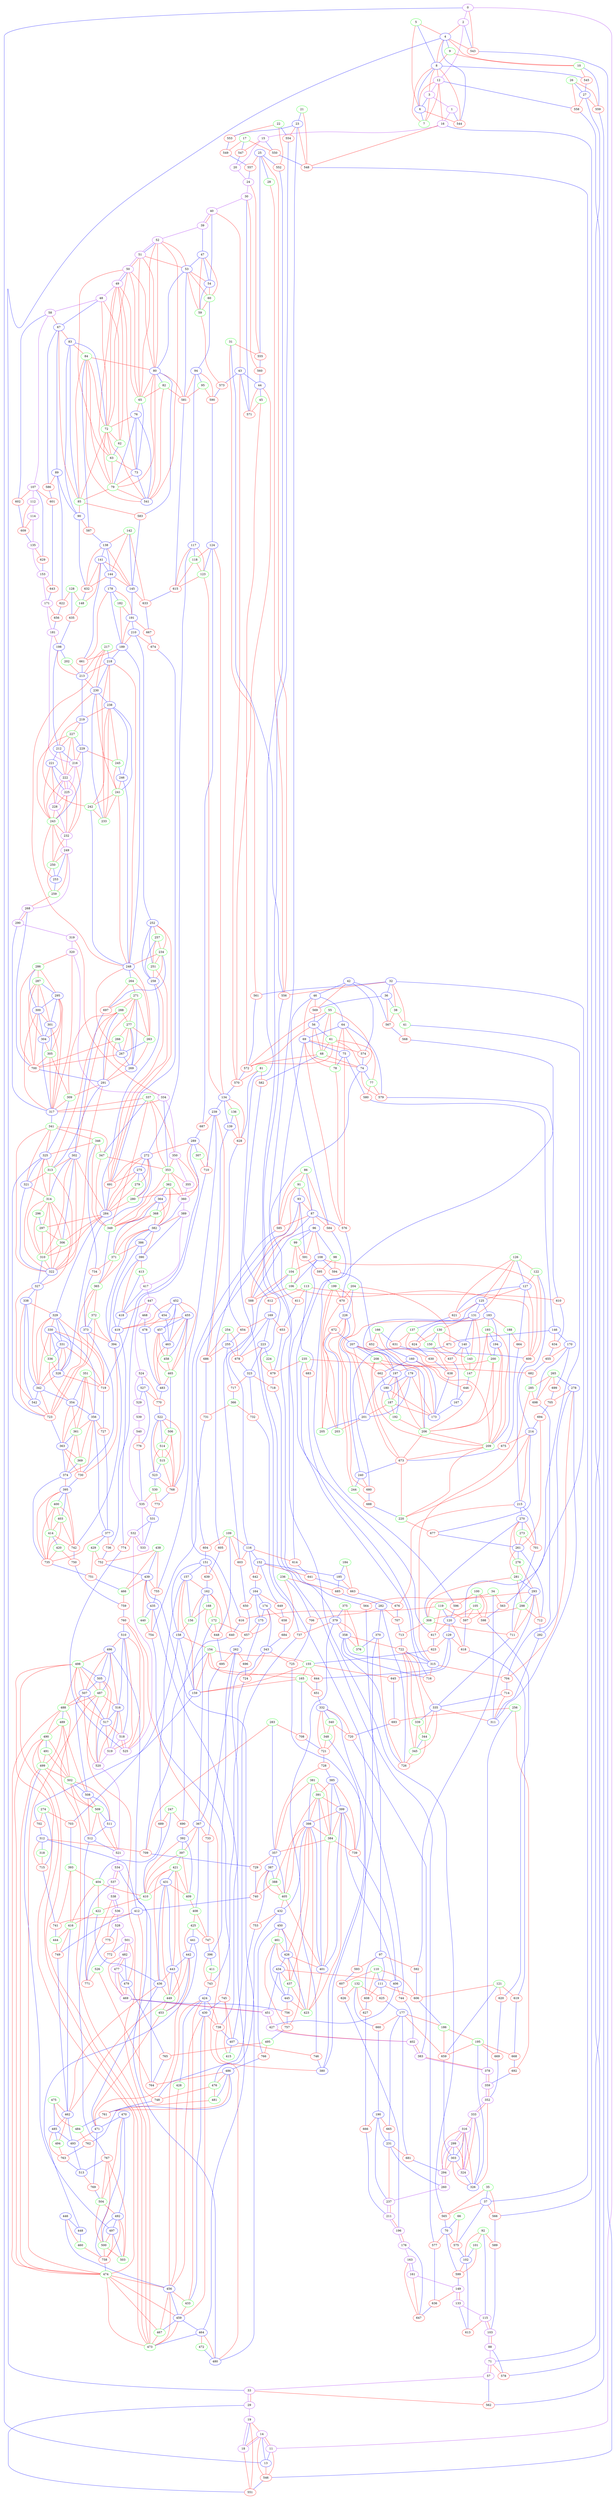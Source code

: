 digraph{
subgraph cluster_0 {
color = white
X53Y391I0 [label="0", pos="53,391!", color="purple"]
X55Y351I0 [label="1", pos="55,351!", color="purple"]
X55Y371I0 [label="2", pos="55,371!", color="purple"]
X65Y351I0 [label="3", pos="65,351!", color="purple"]
X67Y372I0 [label="4", pos="67,372!", color="blue"]
X68Y359I0 [label="5", pos="68,359!", color="green"]
X69Y355I0 [label="6", pos="69,355!", color="blue"]
X70Y352I0 [label="7", pos="70,352!", color="green"]
X70Y357I0 [label="8", pos="70,357!", color="blue"]
X70Y373I0 [label="9", pos="70,373!", color="green"]
X74Y374I0 [label="10", pos="74,374!", color="green"]
X74Y423I0 [label="11", pos="74,423!", color="purple"]
X75Y346I0 [label="12", pos="75,346!", color="purple"]
X75Y421I0 [label="13", pos="75,421!", color="blue"]
X79Y426I0 [label="14", pos="79,426!", color="purple"]
X80Y263I0 [label="15", pos="80,263!", color="purple"]
X80Y333I0 [label="16", pos="80,333!", color="purple"]
X86Y276I0 [label="17", pos="86,276!", color="green"]
X86Y433I0 [label="18", pos="86,433!", color="purple"]
X87Y434I0 [label="19", pos="87,434!", color="purple"]
X91Y243I0 [label="20", pos="91,243!", color="purple"]
X94Y331I0 [label="21", pos="94,331!", color="green"]
X96Y289I0 [label="22", pos="96,289!", color="green"]
X96Y329I0 [label="23", pos="96,329!", color="blue"]
X99Y235I0 [label="24", pos="99,235!", color="purple"]
X102Y263I0 [label="25", pos="102,263!", color="blue"]
X102Y403I0 [label="26", pos="102,403!", color="green"]
X103Y401I0 [label="27", pos="103,401!", color="blue"]
X104Y264I0 [label="28", pos="104,264!", color="green"]
X105Y441I0 [label="29", pos="105,441!", color="purple"]
X111Y211I0 [label="30", pos="111,211!", color="purple"]
X112Y237I0 [label="31", pos="112,237!", color="green"]
X118Y263I0 [label="32", pos="118,263!", color="blue"]
X119Y441I0 [label="33", pos="119,441!", color="purple"]
X120Y308I0 [label="34", pos="120,308!", color="green"]
X120Y387I0 [label="35", pos="120,387!", color="green"]
X121Y257I0 [label="36", pos="121,257!", color="blue"]
X121Y385I0 [label="37", pos="121,385!", color="blue"]
X122Y260I0 [label="38", pos="122,260!", color="green"]
X124Y162I0 [label="39", pos="124,162!", color="purple"]
X124Y177I0 [label="40", pos="124,177!", color="purple"]
X124Y266I0 [label="41", pos="124,266!", color="green"]
X132Y236I0 [label="42", pos="132,236!", color="blue"]
X133Y174I0 [label="43", pos="133,174!", color="blue"]
X133Y185I0 [label="44", pos="133,185!", color="blue"]
X134Y187I0 [label="45", pos="134,187!", color="green"]
X134Y236I0 [label="46", pos="134,236!", color="blue"]
X138Y148I0 [label="47", pos="138,148!", color="blue"]
X139Y113I0 [label="48", pos="139,113!", color="purple"]
X139Y124I0 [label="49", pos="139,124!", color="purple"]
X139Y125I0 [label="50", pos="139,125!", color="purple"]
X139Y133I0 [label="51", pos="139,133!", color="purple"]
X139Y135I0 [label="52", pos="139,135!", color="purple"]
X139Y147I0 [label="53", pos="139,147!", color="blue"]
X139Y149I0 [label="54", pos="139,149!", color="blue"]
X139Y197I0 [label="55", pos="139,197!", color="green"]
X139Y199I0 [label="56", pos="139,199!", color="blue"]
X139Y448I0 [label="57", pos="139,448!", color="purple"]
X140Y93I0 [label="58", pos="140,93!", color="purple"]
X140Y151I0 [label="59", pos="140,151!", color="green"]
X140Y156I0 [label="60", pos="140,156!", color="green"]
X140Y201I0 [label="61", pos="140,201!", color="green"]
X141Y121I0 [label="62", pos="141,121!", color="green"]
X141Y122I0 [label="63", pos="141,122!", color="green"]
X141Y225I0 [label="64", pos="141,225!", color="blue"]
X142Y130I0 [label="65", pos="142,130!", color="green"]
X142Y399I0 [label="66", pos="142,399!", color="green"]
X143Y109I0 [label="67", pos="143,109!", color="blue"]
X143Y194I0 [label="68", pos="143,194!", color="green"]
X143Y231I0 [label="69", pos="143,231!", color="blue"]
X143Y397I0 [label="70", pos="143,397!", color="blue"]
X144Y444I0 [label="71", pos="144,444!", color="purple"]
X145Y121I0 [label="72", pos="145,121!", color="green"]
X145Y126I0 [label="73", pos="145,126!", color="blue"]
X145Y203I0 [label="74", pos="145,203!", color="blue"]
X145Y229I0 [label="75", pos="145,229!", color="blue"]
X146Y125I0 [label="76", pos="146,125!", color="blue"]
X146Y205I0 [label="77", pos="146,205!", color="green"]
X146Y231I0 [label="78", pos="146,231!", color="green"]
X147Y123I0 [label="79", pos="147,123!", color="green"]
X147Y133I0 [label="80", pos="147,133!", color="blue"]
X147Y181I0 [label="81", pos="147,181!", color="green"]
X148Y135I0 [label="82", pos="148,135!", color="green"]
X151Y113I0 [label="83", pos="151,113!", color="blue"]
X151Y122I0 [label="84", pos="151,122!", color="green"]
X152Y115I0 [label="85", pos="152,115!", color="green"]
X152Y291I0 [label="86", pos="152,291!", color="green"]
X153Y289I0 [label="87", pos="153,289!", color="blue"]
X156Y449I0 [label="88", pos="156,449!", color="purple"]
X158Y101I0 [label="89", pos="158,101!", color="blue"]
X158Y106I0 [label="90", pos="158,106!", color="blue"]
X158Y290I0 [label="91", pos="158,290!", color="green"]
X158Y428I0 [label="92", pos="158,428!", color="green"]
X159Y288I0 [label="93", pos="159,288!", color="blue"]
X160Y142I0 [label="94", pos="160,142!", color="blue"]
X160Y143I0 [label="95", pos="160,143!", color="green"]
X161Y275I0 [label="96", pos="161,275!", color="blue"]
X161Y377I0 [label="97", pos="161,377!", color="blue"]
X162Y240I0 [label="98", pos="162,240!", color="green"]
X164Y278I0 [label="99", pos="164,278!", color="green"]
X165Y353I0 [label="100", pos="165,353!", color="green"]
X166Y431I0 [label="101", pos="166,431!", color="green"]
X167Y429I0 [label="102", pos="167,429!", color="blue"]
X168Y449I0 [label="103", pos="168,449!", color="purple"]
X170Y281I0 [label="104", pos="170,281!", color="green"]
X170Y358I0 [label="105", pos="170,358!", color="green"]
X171Y277I0 [label="106", pos="171,277!", color="green"]
X172Y76I0 [label="107", pos="172,76!", color="purple"]
X172Y275I0 [label="108", pos="172,275!", color="blue"]
X174Y302I0 [label="109", pos="174,302!", color="green"]
X176Y391I0 [label="110", pos="176,391!", color="green"]
X177Y389I0 [label="111", pos="177,389!", color="blue"]
X178Y54I0 [label="112", pos="178,54!", color="purple"]
X178Y176I0 [label="113", pos="178,176!", color="green"]
X179Y54I0 [label="114", pos="179,54!", color="purple"]
X179Y449I0 [label="115", pos="179,449!", color="purple"]
X180Y291I0 [label="116", pos="180,291!", color="blue"]
X181Y127I0 [label="117", pos="181,127!", color="blue"]
X182Y129I0 [label="118", pos="182,129!", color="green"]
X182Y346I0 [label="119", pos="182,346!", color="green"]
X183Y352I0 [label="120", pos="183,352!", color="blue"]
X184Y378I0 [label="121", pos="184,378!", color="green"]
X187Y270I0 [label="122", pos="187,270!", color="green"]
X188Y128I0 [label="123", pos="188,128!", color="green"]
X188Y131I0 [label="124", pos="188,131!", color="blue"]
X188Y253I0 [label="125", pos="188,253!", color="blue"]
X188Y262I0 [label="126", pos="188,262!", color="green"]
X188Y264I0 [label="127", pos="188,264!", color="blue"]
X190Y88I0 [label="128", pos="190,88!", color="green"]
X190Y359I0 [label="129", pos="190,359!", color="blue"]
X191Y243I0 [label="130", pos="191,243!", color="green"]
X191Y251I0 [label="131", pos="191,251!", color="blue"]
X191Y407I0 [label="132", pos="191,407!", color="green"]
X192Y450I0 [label="133", pos="192,450!", color="purple"]
X193Y139I0 [label="134", pos="193,139!", color="blue"]
X194Y53I0 [label="135", pos="194,53!", color="purple"]
X194Y143I0 [label="136", pos="194,143!", color="green"]
X194Y224I0 [label="137", pos="194,224!", color="green"]
X195Y99I0 [label="138", pos="195,99!", color="blue"]
X195Y141I0 [label="139", pos="195,141!", color="blue"]
X197Y247I0 [label="140", pos="197,247!", color="blue"]
X198Y98I0 [label="141", pos="198,98!", color="blue"]
X198Y109I0 [label="142", pos="198,109!", color="green"]
X198Y249I0 [label="143", pos="198,249!", color="green"]
X199Y100I0 [label="144", pos="199,100!", color="blue"]
X199Y107I0 [label="145", pos="199,107!", color="blue"]
X200Y183I0 [label="146", pos="200,183!", color="blue"]
X201Y250I0 [label="147", pos="201,250!", color="green"]
X204Y88I0 [label="148", pos="204,88!", color="green"]
X205Y450I0 [label="149", pos="205,450!", color="purple"]
X206Y230I0 [label="150", pos="206,230!", color="green"]
X206Y339I0 [label="151", pos="206,339!", color="blue"]
X211Y302I0 [label="152", pos="211,302!", color="blue"]
X212Y51I0 [label="153", pos="212,51!", color="purple"]
X216Y358I0 [label="154", pos="216,358!", color="green"]
X216Y364I0 [label="155", pos="216,364!", color="green"]
X218Y341I0 [label="156", pos="218,341!", color="green"]
X218Y342I0 [label="157", pos="218,342!", color="blue"]
X219Y350I0 [label="158", pos="219,350!", color="blue"]
X219Y353I0 [label="159", pos="219,353!", color="blue"]
X220Y252I0 [label="160", pos="220,252!", color="blue"]
X220Y460I0 [label="161", pos="220,460!", color="purple"]
X221Y335I0 [label="162", pos="221,335!", color="blue"]
X221Y461I0 [label="163", pos="221,461!", color="purple"]
X222Y315I0 [label="164", pos="222,315!", color="blue"]
X222Y366I0 [label="165", pos="222,366!", color="green"]
X224Y218I0 [label="166", pos="224,218!", color="green"]
X224Y234I0 [label="167", pos="224,234!", color="blue"]
X224Y334I0 [label="168", pos="224,334!", color="green"]
X226Y147I0 [label="169", pos="226,147!", color="blue"]
X228Y178I0 [label="170", pos="228,178!", color="blue"]
X229Y51I0 [label="171", pos="229,51!", color="purple"]
X229Y334I0 [label="172", pos="229,334!", color="green"]
X233Y230I0 [label="173", pos="233,230!", color="blue"]
X235Y316I0 [label="174", pos="235,316!", color="blue"]
X235Y319I0 [label="175", pos="235,319!", color="blue"]
X236Y461I0 [label="176", pos="236,461!", color="purple"]
X238Y424I0 [label="177", pos="238,424!", color="blue"]
X239Y87I0 [label="178", pos="239,87!", color="blue"]
X240Y219I0 [label="179", pos="240,219!", color="blue"]
X241Y226I0 [label="180", pos="241,226!", color="blue"]
X242Y51I0 [label="181", pos="242,51!", color="purple"]
X242Y88I0 [label="182", pos="242,88!", color="green"]
X242Y250I0 [label="183", pos="242,250!", color="blue"]
X242Y298I0 [label="184", pos="242,298!", color="green"]
X242Y300I0 [label="185", pos="242,300!", color="blue"]
X242Y419I0 [label="186", pos="242,419!", color="green"]
X244Y226I0 [label="187", pos="244,226!", color="green"]
X244Y260I0 [label="188", pos="244,260!", color="green"]
X245Y83I0 [label="189", pos="245,83!", color="blue"]
X247Y442I0 [label="190", pos="247,442!", color="blue"]
X248Y94I0 [label="191", pos="248,94!", color="blue"]
X248Y234I0 [label="192", pos="248,234!", color="green"]
X248Y247I0 [label="193", pos="248,247!", color="green"]
X248Y248I0 [label="194", pos="248,248!", color="blue"]
X248Y410I0 [label="195", pos="248,410!", color="green"]
X249Y461I0 [label="196", pos="249,461!", color="purple"]
X251Y234I0 [label="197", pos="251,234!", color="blue"]
X252Y54I0 [label="198", pos="252,54!", color="blue"]
X252Y214I0 [label="199", pos="252,214!", color="green"]
X252Y243I0 [label="200", pos="252,243!", color="green"]
X253Y223I0 [label="201", pos="253,223!", color="blue"]
X254Y57I0 [label="202", pos="254,57!", color="green"]
X254Y210I0 [label="203", pos="254,210!", color="green"]
X256Y198I0 [label="204", pos="256,198!", color="green"]
X256Y222I0 [label="205", pos="256,222!", color="green"]
X256Y243I0 [label="206", pos="256,243!", color="green"]
X257Y241I0 [label="207", pos="257,241!", color="blue"]
X258Y243I0 [label="208", pos="258,243!", color="green"]
X258Y246I0 [label="209", pos="258,246!", color="green"]
X260Y92I0 [label="210", pos="260,92!", color="blue"]
X260Y461I0 [label="211", pos="260,461!", color="purple"]
X261Y45I0 [label="212", pos="261,45!", color="blue"]
X262Y59I0 [label="213", pos="262,59!", color="blue"]
X263Y266I0 [label="214", pos="263,266!", color="blue"]
X263Y279I0 [label="215", pos="263,279!", color="blue"]
X264Y44I0 [label="216", pos="264,44!", color="purple"]
X264Y68I0 [label="217", pos="264,68!", color="green"]
X264Y71I0 [label="218", pos="264,71!", color="blue"]
X266Y54I0 [label="219", pos="266,54!", color="blue"]
X266Y254I0 [label="220", pos="266,254!", color="green"]
X268Y36I0 [label="221", pos="268,36!", color="blue"]
X268Y42I0 [label="222", pos="268,42!", color="purple"]
X268Y150I0 [label="223", pos="268,150!", color="blue"]
X268Y152I0 [label="224", pos="268,152!", color="green"]
X269Y35I0 [label="225", pos="269,35!", color="purple"]
X269Y212I0 [label="226", pos="269,212!", color="blue"]
X270Y46I0 [label="227", pos="270,46!", color="green"]
X271Y35I0 [label="228", pos="271,35!", color="purple"]
X271Y51I0 [label="229", pos="271,51!", color="blue"]
X271Y67I0 [label="230", pos="271,67!", color="blue"]
X271Y450I0 [label="231", pos="271,450!", color="blue"]
X272Y37I0 [label="232", pos="272,37!", color="purple"]
X272Y69I0 [label="233", pos="272,69!", color="green"]
X272Y82I0 [label="234", pos="272,82!", color="green"]
X272Y164I0 [label="235", pos="272,164!", color="green"]
X272Y300I0 [label="236", pos="272,300!", color="green"]
X272Y461I0 [label="237", pos="272,461!", color="purple"]
X273Y65I0 [label="238", pos="273,65!", color="blue"]
X273Y121I0 [label="239", pos="273,121!", color="blue"]
X273Y219I0 [label="240", pos="273,219!", color="blue"]
X274Y67I0 [label="241", pos="274,67!", color="green"]
X274Y72I0 [label="242", pos="274,72!", color="green"]
X275Y41I0 [label="243", pos="275,41!", color="green"]
X276Y220I0 [label="244", pos="276,220!", color="green"]
X277Y59I0 [label="245", pos="277,59!", color="green"]
X277Y62I0 [label="246", pos="277,62!", color="blue"]
X278Y352I0 [label="247", pos="278,352!", color="green"]
X279Y73I0 [label="248", pos="279,73!", color="blue"]
X280Y35I0 [label="249", pos="280,35!", color="purple"]
X280Y41I0 [label="250", pos="280,41!", color="green"]
X280Y89I0 [label="251", pos="280,89!", color="green"]
X280Y90I0 [label="252", pos="280,90!", color="blue"]
X281Y39I0 [label="253", pos="281,39!", color="blue"]
X282Y137I0 [label="254", pos="282,137!", color="green"]
X282Y138I0 [label="255", pos="282,138!", color="blue"]
X282Y408I0 [label="256", pos="282,408!", color="green"]
X283Y88I0 [label="257", pos="283,88!", color="green"]
X283Y89I0 [label="258", pos="283,89!", color="blue"]
X286Y40I0 [label="259", pos="286,40!", color="green"]
X286Y463I0 [label="260", pos="286,463!", color="purple"]
X287Y251I0 [label="261", pos="287,251!", color="blue"]
X287Y324I0 [label="262", pos="287,324!", color="blue"]
X288Y71I0 [label="263", pos="288,71!", color="green"]
X288Y76I0 [label="264", pos="288,76!", color="green"]
X288Y195I0 [label="265", pos="288,195!", color="green"]
X289Y59I0 [label="266", pos="289,59!", color="green"]
X289Y63I0 [label="267", pos="289,63!", color="blue"]
X291Y36I0 [label="268", pos="291,36!", color="purple"]
X291Y66I0 [label="269", pos="291,66!", color="blue"]
X291Y259I0 [label="270", pos="291,259!", color="blue"]
X292Y72I0 [label="271", pos="292,72!", color="green"]
X292Y102I0 [label="272", pos="292,102!", color="blue"]
X292Y261I0 [label="273", pos="292,261!", color="green"]
X292Y368I0 [label="274", pos="292,368!", color="green"]
X293Y101I0 [label="275", pos="293,101!", color="blue"]
X293Y250I0 [label="276", pos="293,250!", color="green"]
X294Y65I0 [label="277", pos="294,65!", color="green"]
X295Y203I0 [label="278", pos="295,203!", color="blue"]
X296Y100I0 [label="279", pos="296,100!", color="green"]
X296Y102I0 [label="280", pos="296,102!", color="green"]
X296Y248I0 [label="281", pos="296,248!", color="green"]
X296Y283I0 [label="282", pos="296,283!", color="blue"]
X296Y386I0 [label="283", pos="296,386!", color="green"]
X297Y92I0 [label="284", pos="297,92!", color="blue"]
X298Y189I0 [label="285", pos="298,189!", color="green"]
X300Y48I0 [label="286", pos="300,48!", color="green"]
X300Y52I0 [label="287", pos="300,52!", color="green"]
X300Y73I0 [label="288", pos="300,73!", color="green"]
X300Y112I0 [label="289", pos="300,112!", color="blue"]
X301Y36I0 [label="290", pos="301,36!", color="purple"]
X301Y71I0 [label="291", pos="301,71!", color="blue"]
X301Y221I0 [label="292", pos="301,221!", color="blue"]
X301Y245I0 [label="293", pos="301,245!", color="blue"]
X301Y463I0 [label="294", pos="301,463!", color="purple"]
X302Y52I0 [label="295", pos="302,52!", color="blue"]
X302Y90I0 [label="296", pos="302,90!", color="green"]
X302Y91I0 [label="297", pos="302,91!", color="green"]
X302Y248I0 [label="298", pos="302,248!", color="green"]
X302Y455I0 [label="299", pos="302,455!", color="purple"]
X303Y51I0 [label="300", pos="303,51!", color="blue"]
X303Y53I0 [label="301", pos="303,53!", color="blue"]
X303Y82I0 [label="302", pos="303,82!", color="blue"]
X303Y453I0 [label="303", pos="303,453!", color="blue"]
X304Y52I0 [label="304", pos="304,52!", color="blue"]
X304Y60I0 [label="305", pos="304,60!", color="green"]
X304Y84I0 [label="306", pos="304,84!", color="green"]
X304Y114I0 [label="307", pos="304,114!", color="green"]
X304Y250I0 [label="308", pos="304,250!", color="green"]
X305Y63I0 [label="309", pos="305,63!", color="green"]
X305Y89I0 [label="310", pos="305,89!", color="green"]
X305Y217I0 [label="311", pos="305,217!", color="blue"]
X305Y374I0 [label="312", pos="305,374!", color="blue"]
X306Y75I0 [label="313", pos="306,75!", color="green"]
X306Y83I0 [label="314", pos="306,83!", color="green"]
X307Y191I0 [label="315", pos="307,191!", color="blue"]
X307Y456I0 [label="316", pos="307,456!", color="purple"]
X308Y52I0 [label="317", pos="308,52!", color="blue"]
X308Y372I0 [label="318", pos="308,372!", color="green"]
X309Y36I0 [label="319", pos="309,36!", color="purple"]
X310Y41I0 [label="320", pos="310,41!", color="purple"]
X310Y77I0 [label="321", pos="310,77!", color="blue"]
X310Y79I0 [label="322", pos="310,79!", color="blue"]
X310Y160I0 [label="323", pos="310,160!", color="blue"]
X310Y451I0 [label="324", pos="310,451!", color="purple"]
X312Y74I0 [label="325", pos="312,74!", color="blue"]
X312Y448I0 [label="326", pos="312,448!", color="blue"]
X313Y87I0 [label="327", pos="313,87!", color="blue"]
X313Y102I0 [label="328", pos="313,102!", color="blue"]
X314Y101I0 [label="329", pos="314,101!", color="blue"]
X314Y103I0 [label="330", pos="314,103!", color="blue"]
X315Y102I0 [label="331", pos="315,102!", color="blue"]
X315Y403I0 [label="332", pos="315,403!", color="blue"]
X315Y451I0 [label="333", pos="315,451!", color="purple"]
X316Y39I0 [label="334", pos="316,39!", color="purple"]
X316Y227I0 [label="335", pos="316,227!", color="blue"]
X317Y101I0 [label="336", pos="317,101!", color="green"]
X318Y54I0 [label="337", pos="318,54!", color="green"]
X318Y90I0 [label="338", pos="318,90!", color="blue"]
X318Y229I0 [label="339", pos="318,229!", color="green"]
X318Y402I0 [label="340", pos="318,402!", color="green"]
X319Y72I0 [label="341", pos="319,72!", color="green"]
X319Y91I0 [label="342", pos="319,91!", color="blue"]
X319Y290I0 [label="343", pos="319,290!", color="blue"]
X320Y235I0 [label="344", pos="320,235!", color="green"]
X320Y236I0 [label="345", pos="320,236!", color="green"]
X321Y66I0 [label="346", pos="321,66!", color="green"]
X322Y60I0 [label="347", pos="322,60!", color="green"]
X322Y402I0 [label="348", pos="322,402!", color="green"]
X325Y60I0 [label="349", pos="325,60!", color="green"]
X326Y48I0 [label="350", pos="326,48!", color="purple"]
X326Y105I0 [label="351", pos="326,105!", color="green"]
X326Y450I0 [label="352", pos="326,450!", color="purple"]
X327Y55I0 [label="353", pos="327,55!", color="green"]
X327Y103I0 [label="354", pos="327,103!", color="blue"]
X328Y48I0 [label="355", pos="328,48!", color="purple"]
X328Y110I0 [label="356", pos="328,110!", color="blue"]
X330Y388I0 [label="357", pos="330,388!", color="blue"]
X331Y218I0 [label="358", pos="331,218!", color="blue"]
X332Y444I0 [label="359", pos="332,444!", color="purple"]
X333Y49I0 [label="360", pos="333,49!", color="purple"]
X333Y104I0 [label="361", pos="333,104!", color="green"]
X334Y61I0 [label="362", pos="334,61!", color="green"]
X335Y104I0 [label="363", pos="335,104!", color="blue"]
X336Y64I0 [label="364", pos="336,64!", color="blue"]
X336Y79I0 [label="365", pos="336,79!", color="green"]
X336Y177I0 [label="366", pos="336,177!", color="green"]
X336Y317I0 [label="367", pos="336,317!", color="blue"]
X337Y64I0 [label="368", pos="337,64!", color="green"]
X337Y110I0 [label="369", pos="337,110!", color="green"]
X337Y242I0 [label="370", pos="337,242!", color="blue"]
X338Y70I0 [label="371", pos="338,70!", color="green"]
X338Y85I0 [label="372", pos="338,85!", color="green"]
X338Y86I0 [label="373", pos="338,86!", color="blue"]
X338Y110I0 [label="374", pos="338,110!", color="blue"]
X338Y206I0 [label="375", pos="338,206!", color="green"]
X338Y208I0 [label="376", pos="338,208!", color="green"]
X339Y128I0 [label="377", pos="339,128!", color="blue"]
X339Y439I0 [label="378", pos="339,439!", color="purple"]
X341Y203I0 [label="379", pos="341,203!", color="blue"]
X341Y244I0 [label="380", pos="341,244!", color="blue"]
X341Y395I0 [label="381", pos="341,395!", color="green"]
X343Y68I0 [label="382", pos="343,68!", color="blue"]
X343Y437I0 [label="383", pos="343,437!", color="purple"]
X344Y399I0 [label="384", pos="344,399!", color="green"]
X344Y402I0 [label="385", pos="344,402!", color="blue"]
X345Y68I0 [label="386", pos="345,68!", color="blue"]
X345Y381I0 [label="387", pos="345,381!", color="blue"]
X346Y383I0 [label="388", pos="346,383!", color="green"]
X347Y52I0 [label="389", pos="347,52!", color="purple"]
X348Y60I0 [label="390", pos="348,60!", color="blue"]
X348Y398I0 [label="391", pos="348,398!", color="green"]
X349Y319I0 [label="392", pos="349,319!", color="blue"]
X349Y344I0 [label="393", pos="349,344!", color="green"]
X350Y88I0 [label="394", pos="350,88!", color="blue"]
X350Y118I0 [label="395", pos="350,118!", color="blue"]
X350Y284I0 [label="396", pos="350,284!", color="blue"]
X350Y321I0 [label="397", pos="350,321!", color="green"]
X350Y394I0 [label="398", pos="350,394!", color="blue"]
X350Y403I0 [label="399", pos="350,403!", color="blue"]
X351Y118I0 [label="400", pos="351,118!", color="green"]
X351Y398I0 [label="401", pos="351,398!", color="blue"]
X351Y436I0 [label="402", pos="351,436!", color="purple"]
X352Y120I0 [label="403", pos="352,120!", color="green"]
X352Y334I0 [label="404", pos="352,334!", color="green"]
X352Y384I0 [label="405", pos="352,384!", color="green"]
X352Y418I0 [label="406", pos="352,418!", color="blue"]
X354Y227I0 [label="407", pos="354,227!", color="blue"]
X354Y302I0 [label="408", pos="354,302!", color="green"]
X354Y314I0 [label="409", pos="354,314!", color="green"]
X354Y324I0 [label="410", pos="354,324!", color="green"]
X355Y273I0 [label="411", pos="355,273!", color="green"]
X355Y360I0 [label="412", pos="355,360!", color="blue"]
X356Y59I0 [label="413", pos="356,59!", color="green"]
X356Y122I0 [label="414", pos="356,122!", color="green"]
X356Y228I0 [label="415", pos="356,228!", color="green"]
X356Y343I0 [label="416", pos="356,343!", color="green"]
X357Y52I0 [label="417", pos="357,52!", color="purple"]
X357Y57I0 [label="418", pos="357,57!", color="blue"]
X358Y77I0 [label="419", pos="358,77!", color="blue"]
X358Y129I0 [label="420", pos="358,129!", color="green"]
X358Y321I0 [label="421", pos="358,321!", color="green"]
X358Y333I0 [label="422", pos="358,333!", color="green"]
X358Y397I0 [label="423", pos="358,397!", color="green"]
X359Y251I0 [label="424", pos="359,251!", color="blue"]
X359Y298I0 [label="425", pos="359,298!", color="green"]
X359Y395I0 [label="426", pos="359,395!", color="blue"]
X359Y434I0 [label="427", pos="359,434!", color="purple"]
X360Y253I0 [label="428", pos="360,253!", color="green"]
X361Y167I0 [label="429", pos="361,167!", color="green"]
X361Y241I0 [label="430", pos="361,241!", color="blue"]
X361Y319I0 [label="431", pos="361,319!", color="blue"]
X361Y383I0 [label="432", pos="361,383!", color="blue"]
X362Y243I0 [label="433", pos="362,243!", color="green"]
X362Y404I0 [label="434", pos="362,404!", color="blue"]
X363Y197I0 [label="435", pos="363,197!", color="blue"]
X363Y321I0 [label="436", pos="363,321!", color="blue"]
X363Y398I0 [label="437", pos="363,398!", color="green"]
X364Y178I0 [label="438", pos="364,178!", color="green"]
X364Y181I0 [label="439", pos="364,181!", color="blue"]
X364Y194I0 [label="440", pos="364,194!", color="green"]
X364Y291I0 [label="441", pos="364,291!", color="blue"]
X364Y309I0 [label="442", pos="364,309!", color="blue"]
X364Y313I0 [label="443", pos="364,313!", color="blue"]
X364Y344I0 [label="444", pos="364,344!", color="green"]
X364Y399I0 [label="445", pos="364,399!", color="blue"]
X365Y267I0 [label="446", pos="365,267!", color="blue"]
X366Y52I0 [label="447", pos="366,52!", color="purple"]
X366Y270I0 [label="448", pos="366,270!", color="blue"]
X366Y315I0 [label="449", pos="366,315!", color="green"]
X367Y385I0 [label="450", pos="367,385!", color="blue"]
X367Y434I0 [label="451", pos="367,434!", color="purple"]
X368Y69I0 [label="452", pos="368,69!", color="blue"]
X368Y308I0 [label="453", pos="368,308!", color="green"]
X369Y62I0 [label="454", pos="369,62!", color="blue"]
X369Y73I0 [label="455", pos="369,73!", color="blue"]
X369Y249I0 [label="456", pos="369,249!", color="blue"]
X370Y72I0 [label="457", pos="370,72!", color="blue"]
X370Y75I0 [label="458", pos="370,75!", color="green"]
X370Y246I0 [label="459", pos="370,246!", color="blue"]
X370Y270I0 [label="460", pos="370,270!", color="green"]
X370Y392I0 [label="461", pos="370,392!", color="green"]
X371Y329I0 [label="462", pos="371,329!", color="blue"]
X372Y68I0 [label="463", pos="372,68!", color="blue"]
X373Y230I0 [label="464", pos="373,230!", color="blue"]
X374Y77I0 [label="465", pos="374,77!", color="green"]
X374Y184I0 [label="466", pos="374,184!", color="green"]
X374Y246I0 [label="467", pos="374,246!", color="green"]
X375Y52I0 [label="468", pos="375,52!", color="purple"]
X376Y433I0 [label="469", pos="376,433!", color="purple"]
X377Y284I0 [label="470", pos="377,284!", color="blue"]
X377Y303I0 [label="471", pos="377,303!", color="blue"]
X378Y223I0 [label="472", pos="378,223!", color="green"]
X378Y243I0 [label="473", pos="378,243!", color="green"]
X378Y245I0 [label="474", pos="378,245!", color="green"]
X378Y338I0 [label="475", pos="378,338!", color="green"]
X378Y359I0 [label="476", pos="378,359!", color="green"]
X378Y425I0 [label="477", pos="378,425!", color="purple"]
X379Y56I0 [label="478", pos="379,56!", color="blue"]
X379Y423I0 [label="479", pos="379,423!", color="blue"]
X380Y221I0 [label="480", pos="380,221!", color="blue"]
X380Y356I0 [label="481", pos="380,356!", color="green"]
X380Y425I0 [label="482", pos="380,425!", color="purple"]
X381Y69I0 [label="483", pos="381,69!", color="blue"]
X382Y340I0 [label="484", pos="382,340!", color="green"]
X383Y327I0 [label="485", pos="383,327!", color="blue"]
X383Y356I0 [label="486", pos="383,356!", color="blue"]
X384Y241I0 [label="487", pos="384,241!", color="green"]
X384Y246I0 [label="488", pos="384,246!", color="green"]
X384Y249I0 [label="489", pos="384,249!", color="green"]
X384Y251I0 [label="490", pos="384,251!", color="green"]
X384Y253I0 [label="491", pos="384,253!", color="green"]
X384Y268I0 [label="492", pos="384,268!", color="blue"]
X384Y313I0 [label="493", pos="384,313!", color="blue"]
X384Y329I0 [label="494", pos="384,329!", color="green"]
X384Y374I0 [label="495", pos="384,374!", color="green"]
X385Y239I0 [label="496", pos="385,239!", color="blue"]
X385Y266I0 [label="497", pos="385,266!", color="blue"]
X386Y244I0 [label="498", pos="386,244!", color="green"]
X386Y256I0 [label="499", pos="386,256!", color="green"]
X386Y271I0 [label="500", pos="386,271!", color="green"]
X387Y422I0 [label="501", pos="387,422!", color="purple"]
X388Y251I0 [label="502", pos="388,251!", color="green"]
X388Y266I0 [label="503", pos="388,266!", color="green"]
X388Y278I0 [label="504", pos="388,278!", color="green"]
X389Y243I0 [label="505", pos="389,243!", color="blue"]
X390Y141I0 [label="506", pos="390,141!", color="green"]
X390Y244I0 [label="507", pos="390,244!", color="blue"]
X390Y249I0 [label="508", pos="390,249!", color="blue"]
X391Y254I0 [label="509", pos="391,254!", color="green"]
X392Y228I0 [label="510", pos="392,228!", color="blue"]
X392Y254I0 [label="511", pos="392,254!", color="blue"]
X393Y255I0 [label="512", pos="393,255!", color="blue"]
X393Y293I0 [label="513", pos="393,293!", color="blue"]
X394Y144I0 [label="514", pos="394,144!", color="green"]
X394Y148I0 [label="515", pos="394,148!", color="green"]
X394Y234I0 [label="516", pos="394,234!", color="blue"]
X394Y238I0 [label="517", pos="394,238!", color="blue"]
X395Y230I0 [label="518", pos="395,230!", color="purple"]
X395Y233I0 [label="519", pos="395,233!", color="purple"]
X395Y239I0 [label="520", pos="395,239!", color="purple"]
X395Y254I0 [label="521", pos="395,254!", color="purple"]
X396Y144I0 [label="522", pos="396,144!", color="blue"]
X396Y148I0 [label="523", pos="396,148!", color="blue"]
X397Y86I0 [label="524", pos="397,86!", color="purple"]
X397Y222I0 [label="525", pos="397,222!", color="purple"]
X397Y361I0 [label="526", pos="397,361!", color="green"]
X398Y88I0 [label="527", pos="398,88!", color="blue"]
X398Y399I0 [label="528", pos="398,399!", color="purple"]
X399Y88I0 [label="529", pos="399,88!", color="purple"]
X399Y163I0 [label="530", pos="399,163!", color="green"]
X400Y185I0 [label="531", pos="400,185!", color="blue"]
X401Y191I0 [label="532", pos="401,191!", color="purple"]
X404Y186I0 [label="533", pos="404,186!", color="purple"]
X404Y319I0 [label="534", pos="404,319!", color="purple"]
X407Y170I0 [label="535", pos="407,170!", color="purple"]
X408Y386I0 [label="536", pos="408,386!", color="purple"]
X409Y331I0 [label="537", pos="409,331!", color="purple"]
X413Y361I0 [label="538", pos="413,361!", color="purple"]
X414Y134I0 [label="539", pos="414,134!", color="purple"]
X414Y155I0 [label="540", pos="414,155!", color="purple"]
X147Y126I0 [label="541", pos="147,126!", color="blue"]
X320Y90I0 [label="542", pos="320,90!", color="blue"]
X61Y388I0 [label="543", pos="61,388!", color="red"]
X61Y362I0 [label="544", pos="61,362!", color="red"]
X80Y371I0 [label="545", pos="80,371!", color="red"]
X82Y415I0 [label="546", pos="82,415!", color="red"]
X87Y263I0 [label="547", pos="87,263!", color="red"]
X87Y329I0 [label="548", pos="87,329!", color="red"]
X93Y276I0 [label="549", pos="93,276!", color="red"]
X80Y276I0 [label="550", pos="80,276!", color="red"]
X91Y427I0 [label="551", pos="91,427!", color="red"]
X101Y287I0 [label="552", pos="101,287!", color="red"]
X91Y289I0 [label="553", pos="91,289!", color="red"]
X104Y325I0 [label="554", pos="104,325!", color="red"]
X105Y240I0 [label="555", pos="105,240!", color="red"]
X109Y265I0 [label="556", pos="109,265!", color="red"]
X95Y263I0 [label="557", pos="95,263!", color="red"]
X109Y397I0 [label="558", pos="109,397!", color="red"]
X96Y404I0 [label="559", pos="96,404!", color="red"]
X117Y213I0 [label="560", pos="117,213!", color="red"]
X118Y237I0 [label="561", pos="118,237!", color="red"]
X125Y435I0 [label="562", pos="125,435!", color="red"]
X124Y306I0 [label="563", pos="124,306!", color="red"]
X115Y308I0 [label="564", pos="115,308!", color="red"]
X127Y379I0 [label="565", pos="127,379!", color="red"]
X116Y391I0 [label="566", pos="116,391!", color="red"]
X128Y254I0 [label="567", pos="128,254!", color="red"]
X129Y266I0 [label="568", pos="129,266!", color="red"]
X125Y236I0 [label="569", pos="125,236!", color="red"]
X140Y178I0 [label="570", pos="140,178!", color="red"]
X126Y184I0 [label="571", pos="126,184!", color="red"]
X137Y190I0 [label="572", pos="137,190!", color="red"]
X147Y158I0 [label="573", pos="147,158!", color="red"]
X136Y222I0 [label="574", pos="136,222!", color="red"]
X137Y403I0 [label="575", pos="137,403!", color="red"]
X149Y234I0 [label="576", pos="149,234!", color="red"]
X150Y390I0 [label="577", pos="150,390!", color="red"]
X148Y440I0 [label="578", pos="148,440!", color="red"]
X149Y207I0 [label="579", pos="149,207!", color="red"]
X154Y210I0 [label="580", pos="154,210!", color="red"]
X150Y139I0 [label="581", pos="150,139!", color="red"]
X151Y185I0 [label="582", pos="151,185!", color="red"]
X160Y123I0 [label="583", pos="160,123!", color="red"]
X145Y297I0 [label="584", pos="145,297!", color="red"]
X149Y293I0 [label="585", pos="149,293!", color="red"]
X151Y94I0 [label="586", pos="151,94!", color="red"]
X164Y112I0 [label="587", pos="164,112!", color="red"]
X165Y287I0 [label="588", pos="165,287!", color="red"]
X151Y431I0 [label="589", pos="151,431!", color="red"]
X164Y147I0 [label="590", pos="164,147!", color="red"]
X154Y276I0 [label="591", pos="154,276!", color="red"]
X167Y371I0 [label="592", pos="167,371!", color="red"]
X153Y382I0 [label="593", pos="153,382!", color="red"]
X165Y240I0 [label="594", pos="165,240!", color="red"]
X155Y239I0 [label="595", pos="155,239!", color="red"]
X172Y345I0 [label="596", pos="172,345!", color="red"]
X168Y350I0 [label="597", pos="168,350!", color="red"]
X161Y356I0 [label="598", pos="161,356!", color="red"]
X173Y424I0 [label="599", pos="173,424!", color="red"]
X178Y270I0 [label="600", pos="178,270!", color="red"]
X175Y81I0 [label="601", pos="175,81!", color="red"]
X170Y71I0 [label="602", pos="170,71!", color="red"]
X175Y297I0 [label="603", pos="175,297!", color="red"]
X166Y309I0 [label="604", pos="166,309!", color="red"]
X171Y304I0 [label="605", pos="171,304!", color="red"]
X182Y385I0 [label="606", pos="182,385!", color="red"]
X170Y399I0 [label="607", pos="170,399!", color="red"]
X173Y393I0 [label="608", pos="173,393!", color="red"]
X183Y60I0 [label="609", pos="183,60!", color="red"]
X181Y181I0 [label="610", pos="181,181!", color="red"]
X175Y173I0 [label="611", pos="175,173!", color="red"]
X170Y168I0 [label="612", pos="170,168!", color="red"]
X182Y443I0 [label="613", pos="182,443!", color="red"]
X185Y285I0 [label="614", pos="185,285!", color="red"]
X180Y120I0 [label="615", pos="180,120!", color="red"]
X190Y338I0 [label="616", pos="190,338!", color="red"]
X185Y343I0 [label="617", pos="185,343!", color="red"]
X178Y357I0 [label="618", pos="178,357!", color="red"]
X190Y370I0 [label="619", pos="190,370!", color="red"]
X187Y375I0 [label="620", pos="187,375!", color="red"]
X180Y254I0 [label="621", pos="180,254!", color="red"]
X187Y83I0 [label="622", pos="187,83!", color="red"]
X197Y352I0 [label="623", pos="197,352!", color="red"]
X187Y241I0 [label="624", pos="187,241!", color="red"]
X193Y401I0 [label="625", pos="193,401!", color="red"]
X184Y415I0 [label="626", pos="184,415!", color="red"]
X187Y410I0 [label="627", pos="187,410!", color="red"]
X195Y147I0 [label="628", pos="195,147!", color="red"]
X198Y59I0 [label="629", pos="198,59!", color="red"]
X196Y228I0 [label="630", pos="196,228!", color="red"]
X191Y219I0 [label="631", pos="191,219!", color="red"]
X192Y94I0 [label="632", pos="192,94!", color="red"]
X198Y114I0 [label="633", pos="198,114!", color="red"]
X195Y177I0 [label="634", pos="195,177!", color="red"]
X203Y83I0 [label="635", pos="203,83!", color="red"]
X210Y444I0 [label="636", pos="210,444!", color="red"]
X211Y235I0 [label="637", pos="211,235!", color="red"]
X210Y225I0 [label="638", pos="210,225!", color="red"]
X207Y331I0 [label="639", pos="207,331!", color="red"]
X202Y345I0 [label="640", pos="202,345!", color="red"]
X213Y295I0 [label="641", pos="213,295!", color="red"]
X207Y309I0 [label="642", pos="207,309!", color="red"]
X216Y59I0 [label="643", pos="216,59!", color="red"]
X209Y365I0 [label="644", pos="209,365!", color="red"]
X208Y372I0 [label="645", pos="208,372!", color="red"]
X214Y244I0 [label="646", pos="214,244!", color="red"]
X225Y453I0 [label="647", pos="225,453!", color="red"]
X221Y329I0 [label="648", pos="221,329!", color="red"]
X222Y308I0 [label="649", pos="222,308!", color="red"]
X219Y321I0 [label="650", pos="219,321!", color="red"]
X221Y371I0 [label="651", pos="221,371!", color="red"]
X225Y212I0 [label="652", pos="225,212!", color="red"]
X227Y155I0 [label="653", pos="227,155!", color="red"]
X224Y140I0 [label="654", pos="224,140!", color="red"]
X225Y171I0 [label="655", pos="225,171!", color="red"]
X232Y59I0 [label="656", pos="232,59!", color="red"]
X236Y326I0 [label="657", pos="236,326!", color="red"]
X235Y309I0 [label="658", pos="235,309!", color="red"]
X246Y416I0 [label="659", pos="246,416!", color="red"]
X233Y431I0 [label="660", pos="233,431!", color="red"]
X234Y79I0 [label="661", pos="234,79!", color="red"]
X236Y244I0 [label="662", pos="236,244!", color="red"]
X242Y293I0 [label="663", pos="242,293!", color="red"]
X245Y265I0 [label="664", pos="245,265!", color="red"]
X252Y436I0 [label="665", pos="252,436!", color="red"]
X242Y447I0 [label="666", pos="242,447!", color="red"]
X252Y102I0 [label="667", pos="252,102!", color="red"]
X256Y402I0 [label="668", pos="256,402!", color="red"]
X248Y406I0 [label="669", pos="248,406!", color="red"]
X259Y206I0 [label="670", pos="259,206!", color="red"]
X259Y193I0 [label="671", pos="259,193!", color="red"]
X262Y222I0 [label="672", pos="262,222!", color="red"]
X262Y248I0 [label="673", pos="262,248!", color="red"]
X268Y100I0 [label="674", pos="268,100!", color="red"]
X256Y259I0 [label="675", pos="256,259!", color="red"]
X266Y287I0 [label="676", pos="266,287!", color="red"]
X274Y262I0 [label="677", pos="274,262!", color="red"]
X271Y143I0 [label="678", pos="271,143!", color="red"]
X268Y157I0 [label="679", pos="268,157!", color="red"]
X277Y206I0 [label="680", pos="277,206!", color="red"]
X277Y444I0 [label="681", pos="277,444!", color="red"]
X264Y172I0 [label="682", pos="264,172!", color="red"]
X272Y168I0 [label="683", pos="272,168!", color="red"]
X272Y305I0 [label="684", pos="272,305!", color="red"]
X270Y295I0 [label="685", pos="270,295!", color="red"]
X273Y128I0 [label="686", pos="273,128!", color="red"]
X273Y113I0 [label="687", pos="273,113!", color="red"]
X282Y219I0 [label="688", pos="282,219!", color="red"]
X275Y355I0 [label="689", pos="275,355!", color="red"]
X277Y347I0 [label="690", pos="277,347!", color="red"]
X285Y95I0 [label="691", pos="285,95!", color="red"]
X279Y411I0 [label="692", pos="279,411!", color="red"]
X283Y403I0 [label="693", pos="283,403!", color="red"]
X281Y246I0 [label="694", pos="281,246!", color="red"]
X287Y331I0 [label="695", pos="287,331!", color="red"]
X285Y317I0 [label="696", pos="285,317!", color="red"]
X291Y81I0 [label="697", pos="291,81!", color="red"]
X290Y190I0 [label="698", pos="290,190!", color="red"]
X281Y196I0 [label="699", pos="281,196!", color="red"]
X296Y56I0 [label="700", pos="296,56!", color="red"]
X295Y265I0 [label="701", pos="295,265!", color="red"]
X290Y372I0 [label="702", pos="290,372!", color="red"]
X291Y363I0 [label="703", pos="291,363!", color="red"]
X300Y197I0 [label="704", pos="300,197!", color="red"]
X287Y206I0 [label="705", pos="287,206!", color="red"]
X297Y291I0 [label="706", pos="297,291!", color="red"]
X292Y277I0 [label="707", pos="292,277!", color="red"]
X296Y391I0 [label="708", pos="296,391!", color="red"]
X297Y381I0 [label="709", pos="297,381!", color="red"]
X300Y119I0 [label="710", pos="300,119!", color="red"]
X308Y249I0 [label="711", pos="308,249!", color="red"]
X295Y239I0 [label="712", pos="295,239!", color="red"]
X312Y258I0 [label="713", pos="312,258!", color="red"]
X311Y212I0 [label="714", pos="311,212!", color="red"]
X305Y366I0 [label="715", pos="305,366!", color="red"]
X313Y184I0 [label="716", pos="313,184!", color="red"]
X316Y153I0 [label="717", pos="316,153!", color="red"]
X305Y167I0 [label="718", pos="305,167!", color="red"]
X312Y109I0 [label="719", pos="312,109!", color="red"]
X311Y409I0 [label="720", pos="311,409!", color="red"]
X316Y396I0 [label="721", pos="316,396!", color="red"]
X324Y227I0 [label="722", pos="324,227!", color="red"]
X324Y83I0 [label="723", pos="324,83!", color="red"]
X325Y296I0 [label="724", pos="325,296!", color="red"]
X316Y283I0 [label="725", pos="316,283!", color="red"]
X328Y243I0 [label="726", pos="328,243!", color="red"]
X322Y115I0 [label="727", pos="322,115!", color="red"]
X330Y396I0 [label="728", pos="330,396!", color="red"]
X326Y381I0 [label="729", pos="326,381!", color="red"]
X343Y98I0 [label="730", pos="343,98!", color="red"]
X343Y176I0 [label="731", pos="343,176!", color="red"]
X332Y181I0 [label="732", pos="332,181!", color="red"]
X333Y309I0 [label="733", pos="333,309!", color="red"]
X330Y76I0 [label="734", pos="330,76!", color="red"]
X345Y123I0 [label="735", pos="345,123!", color="red"]
X332Y134I0 [label="736", pos="332,134!", color="red"]
X347Y200I0 [label="737", pos="347,200!", color="red"]
X349Y245I0 [label="738", pos="349,245!", color="red"]
X339Y407I0 [label="739", pos="339,407!", color="red"]
X342Y375I0 [label="740", pos="342,375!", color="red"]
X352Y352I0 [label="741", pos="352,352!", color="red"]
X358Y115I0 [label="742", pos="358,115!", color="red"]
X344Y278I0 [label="743", pos="344,278!", color="red"]
X345Y424I0 [label="744", pos="345,424!", color="red"]
X361Y226I0 [label="745", pos="361,226!", color="red"]
X347Y227I0 [label="746", pos="347,227!", color="red"]
X348Y297I0 [label="747", pos="348,297!", color="red"]
X362Y365I0 [label="748", pos="362,365!", color="red"]
X363Y351I0 [label="749", pos="363,351!", color="red"]
X362Y126I0 [label="750", pos="362,126!", color="red"]
X367Y163I0 [label="751", pos="367,163!", color="red"]
X358Y170I0 [label="752", pos="358,170!", color="red"]
X355Y375I0 [label="753", pos="355,375!", color="red"]
X355Y198I0 [label="754", pos="355,198!", color="red"]
X357Y184I0 [label="755", pos="357,184!", color="red"]
X372Y407I0 [label="756", pos="372,407!", color="red"]
X375Y387I0 [label="757", pos="375,387!", color="red"]
X375Y272I0 [label="758", pos="375,272!", color="red"]
X380Y185I0 [label="759", pos="380,185!", color="red"]
X388Y217I0 [label="760", pos="388,217!", color="red"]
X374Y351I0 [label="761", pos="374,351!", color="red"]
X387Y342I0 [label="762", pos="387,342!", color="red"]
X391Y327I0 [label="763", pos="391,327!", color="red"]
X391Y360I0 [label="764", pos="391,360!", color="red"]
X388Y374I0 [label="765", pos="388,374!", color="red"]
X377Y371I0 [label="766", pos="377,371!", color="red"]
X394Y271I0 [label="767", pos="394,271!", color="red"]
X385Y144I0 [label="768", pos="385,144!", color="red"]
X385Y289I0 [label="769", pos="385,289!", color="red"]
X390Y89I0 [label="770", pos="390,89!", color="red"]
X404Y359I0 [label="771", pos="404,359!", color="red"]
X391Y394I0 [label="772", pos="391,394!", color="red"]
X395Y167I0 [label="773", pos="395,167!", color="red"]
X393Y198I0 [label="774", pos="393,198!", color="red"]
X401Y386I0 [label="775", pos="401,386!", color="red"]
X407Y154I0 [label="776", pos="407,154!", color="red"]
X53Y391I0 -> X75Y421I0[color="blue", dir=none]
X65Y351I0 -> X69Y355I0[color="blue", dir=none]
X67Y372I0 -> X119Y441I0[color="blue", dir=none]
X67Y372I0 -> X70Y373I0[color="blue", dir=none]
X68Y359I0 -> X70Y357I0[color="blue", dir=none]
X69Y355I0 -> X70Y352I0[color="blue", dir=none]
X69Y355I0 -> X70Y357I0[color="blue", dir=none]
X74Y423I0 -> X75Y421I0[color="blue", dir=none]
X75Y421I0 -> X79Y426I0[color="blue", dir=none]
X86Y433I0 -> X87Y434I0[color="blue", dir=none]
X94Y331I0 -> X96Y329I0[color="blue", dir=none]
X102Y263I0 -> X104Y264I0[color="blue", dir=none]
X102Y403I0 -> X103Y401I0[color="blue", dir=none]
X103Y401I0 -> X144Y444I0[color="blue", dir=none]
X118Y263I0 -> X121Y257I0[color="blue", dir=none]
X120Y387I0 -> X121Y385I0[color="blue", dir=none]
X121Y257I0 -> X122Y260I0[color="blue", dir=none]
X124Y162I0 -> X138Y148I0[color="blue", dir=none]
X124Y177I0 -> X139Y149I0[color="blue", dir=none]
X132Y236I0 -> X134Y236I0[color="blue", dir=none]
X133Y174I0 -> X133Y185I0[color="blue", dir=none]
X133Y185I0 -> X134Y187I0[color="blue", dir=none]
X134Y236I0 -> X141Y225I0[color="blue", dir=none]
X138Y148I0 -> X139Y149I0[color="blue", dir=none]
X138Y148I0 -> X139Y147I0[color="blue", dir=none]
X139Y113I0 -> X143Y109I0[color="blue", dir=none]
X139Y124I0 -> X139Y125I0[color="blue", dir=none]
X139Y133I0 -> X139Y135I0[color="blue", dir=none]
X139Y147I0 -> X147Y133I0[color="blue", dir=none]
X139Y149I0 -> X140Y151I0[color="blue", dir=none]
X139Y197I0 -> X139Y199I0[color="blue", dir=none]
X139Y199I0 -> X140Y201I0[color="blue", dir=none]
X140Y156I0 -> X160Y142I0[color="blue", dir=none]
X141Y121I0 -> X141Y122I0[color="blue", dir=none]
X141Y225I0 -> X143Y231I0[color="blue", dir=none]
X142Y130I0 -> X145Y126I0[color="blue", dir=none]
X142Y399I0 -> X143Y397I0[color="blue", dir=none]
X143Y109I0 -> X158Y101I0[color="blue", dir=none]
X143Y231I0 -> X145Y229I0[color="blue", dir=none]
X145Y121I0 -> X151Y113I0[color="blue", dir=none]
X145Y126I0 -> X146Y125I0[color="blue", dir=none]
X145Y126I0 -> X147Y126I0[color="blue", dir=none]
X145Y203I0 -> X146Y205I0[color="blue", dir=none]
X145Y229I0 -> X146Y231I0[color="blue", dir=none]
X146Y125I0 -> X147Y126I0[color="blue", dir=none]
X146Y125I0 -> X147Y123I0[color="blue", dir=none]
X147Y133I0 -> X148Y135I0[color="blue", dir=none]
X151Y113I0 -> X158Y106I0[color="blue", dir=none]
X151Y113I0 -> X152Y115I0[color="blue", dir=none]
X152Y291I0 -> X153Y289I0[color="blue", dir=none]
X158Y101I0 -> X158Y106I0[color="blue", dir=none]
X158Y290I0 -> X159Y288I0[color="blue", dir=none]
X158Y428I0 -> X179Y449I0[color="blue", dir=none]
X160Y142I0 -> X160Y143I0[color="blue", dir=none]
X160Y142I0 -> X181Y127I0[color="blue", dir=none]
X161Y275I0 -> X162Y240I0[color="blue", dir=none]
X161Y275I0 -> X164Y278I0[color="blue", dir=none]
X161Y377I0 -> X177Y389I0[color="blue", dir=none]
X165Y353I0 -> X170Y358I0[color="blue", dir=none]
X166Y431I0 -> X167Y429I0[color="blue", dir=none]
X170Y281I0 -> X180Y291I0[color="blue", dir=none]
X171Y277I0 -> X172Y275I0[color="blue", dir=none]
X176Y391I0 -> X177Y389I0[color="blue", dir=none]
X178Y54I0 -> X179Y54I0[color="purple", dir=none]
X180Y291I0 -> X211Y302I0[color="blue", dir=none]
X181Y127I0 -> X292Y102I0[color="blue", dir=none]
X181Y127I0 -> X182Y129I0[color="blue", dir=none]
X182Y346I0 -> X183Y352I0[color="blue", dir=none]
X183Y352I0 -> X190Y359I0[color="blue", dir=none]
X187Y270I0 -> X263Y266I0[color="blue", dir=none]
X188Y128I0 -> X188Y131I0[color="blue", dir=none]
X188Y253I0 -> X242Y250I0[color="blue", dir=none]
X188Y253I0 -> X191Y251I0[color="blue", dir=none]
X188Y262I0 -> X188Y264I0[color="blue", dir=none]
X191Y243I0 -> X206Y230I0[color="blue", dir=none]
X191Y251I0 -> X197Y247I0[color="blue", dir=none]
X191Y251I0 -> X220Y252I0[color="blue", dir=none]
X193Y139I0 -> X273Y121I0[color="blue", dir=none]
X193Y139I0 -> X195Y141I0[color="blue", dir=none]
X194Y143I0 -> X195Y141I0[color="blue", dir=none]
X195Y99I0 -> X198Y98I0[color="blue", dir=none]
X195Y99I0 -> X199Y100I0[color="blue", dir=none]
X197Y247I0 -> X198Y249I0[color="blue", dir=none]
X198Y98I0 -> X199Y100I0[color="blue", dir=none]
X198Y109I0 -> X199Y107I0[color="blue", dir=none]
X199Y100I0 -> X239Y87I0[color="blue", dir=none]
X199Y107I0 -> X248Y94I0[color="blue", dir=none]
X200Y183I0 -> X228Y178I0[color="blue", dir=none]
X206Y339I0 -> X219Y350I0[color="blue", dir=none]
X206Y339I0 -> X218Y342I0[color="blue", dir=none]
X211Y302I0 -> X242Y300I0[color="blue", dir=none]
X218Y341I0 -> X218Y342I0[color="blue", dir=none]
X219Y350I0 -> X219Y353I0[color="blue", dir=none]
X220Y252I0 -> X233Y230I0[color="blue", dir=none]
X220Y460I0 -> X221Y461I0[color="blue", dir=none]
X221Y335I0 -> X224Y334I0[color="blue", dir=none]
X222Y315I0 -> X235Y316I0[color="blue", dir=none]
X222Y315I0 -> X235Y319I0[color="blue", dir=none]
X224Y234I0 -> X233Y230I0[color="blue", dir=none]
X226Y147I0 -> X268Y150I0[color="blue", dir=none]
X229Y334I0 -> X336Y317I0[color="blue", dir=none]
X235Y316I0 -> X235Y319I0[color="blue", dir=none]
X235Y316I0 -> X319Y290I0[color="blue", dir=none]
X239Y87I0 -> X245Y83I0[color="blue", dir=none]
X239Y87I0 -> X242Y88I0[color="blue", dir=none]
X240Y219I0 -> X241Y226I0[color="blue", dir=none]
X240Y219I0 -> X253Y223I0[color="blue", dir=none]
X241Y226I0 -> X244Y226I0[color="blue", dir=none]
X242Y250I0 -> X251Y234I0[color="blue", dir=none]
X242Y250I0 -> X248Y248I0[color="blue", dir=none]
X242Y298I0 -> X242Y300I0[color="blue", dir=none]
X244Y260I0 -> X258Y246I0[color="blue", dir=none]
X245Y83I0 -> X264Y71I0[color="blue", dir=none]
X245Y83I0 -> X279Y73I0[color="blue", dir=none]
X247Y442I0 -> X272Y461I0[color="blue", dir=none]
X247Y442I0 -> X271Y450I0[color="blue", dir=none]
X248Y94I0 -> X260Y92I0[color="blue", dir=none]
X248Y234I0 -> X251Y234I0[color="blue", dir=none]
X248Y247I0 -> X248Y248I0[color="blue", dir=none]
X248Y248I0 -> X252Y243I0[color="blue", dir=none]
X248Y410I0 -> X312Y448I0[color="blue", dir=none]
X251Y234I0 -> X253Y223I0[color="blue", dir=none]
X252Y54I0 -> X261Y45I0[color="blue", dir=none]
X252Y54I0 -> X254Y57I0[color="blue", dir=none]
X253Y223I0 -> X256Y222I0[color="blue", dir=none]
X256Y198I0 -> X269Y212I0[color="blue", dir=none]
X256Y243I0 -> X257Y241I0[color="blue", dir=none]
X257Y241I0 -> X258Y243I0[color="blue", dir=none]
X260Y92I0 -> X280Y90I0[color="blue", dir=none]
X261Y45I0 -> X268Y36I0[color="blue", dir=none]
X261Y45I0 -> X264Y44I0[color="blue", dir=none]
X262Y59I0 -> X266Y54I0[color="blue", dir=none]
X263Y279I0 -> X291Y259I0[color="blue", dir=none]
X264Y68I0 -> X264Y71I0[color="blue", dir=none]
X264Y71I0 -> X271Y67I0[color="blue", dir=none]
X266Y54I0 -> X271Y51I0[color="blue", dir=none]
X268Y36I0 -> X269Y35I0[color="blue", dir=none]
X268Y36I0 -> X268Y42I0[color="blue", dir=none]
X268Y150I0 -> X268Y152I0[color="blue", dir=none]
X268Y150I0 -> X310Y160I0[color="blue", dir=none]
X269Y212I0 -> X273Y219I0[color="blue", dir=none]
X270Y46I0 -> X271Y51I0[color="blue", dir=none]
X271Y35I0 -> X272Y37I0[color="purple", dir=none]
X271Y51I0 -> X275Y41I0[color="blue", dir=none]
X271Y67I0 -> X273Y65I0[color="blue", dir=none]
X271Y67I0 -> X272Y69I0[color="blue", dir=none]
X271Y450I0 -> X286Y463I0[color="blue", dir=none]
X273Y65I0 -> X277Y62I0[color="blue", dir=none]
X273Y65I0 -> X274Y67I0[color="blue", dir=none]
X273Y219I0 -> X276Y220I0[color="blue", dir=none]
X274Y72I0 -> X279Y73I0[color="blue", dir=none]
X277Y59I0 -> X277Y62I0[color="blue", dir=none]
X277Y62I0 -> X279Y73I0[color="blue", dir=none]
X278Y352I0 -> X354Y324I0[color="blue", dir=none]
X279Y73I0 -> X288Y76I0[color="blue", dir=none]
X280Y35I0 -> X281Y39I0[color="blue", dir=none]
X280Y41I0 -> X281Y39I0[color="blue", dir=none]
X280Y89I0 -> X280Y90I0[color="blue", dir=none]
X280Y90I0 -> X283Y89I0[color="blue", dir=none]
X281Y39I0 -> X286Y40I0[color="blue", dir=none]
X282Y137I0 -> X282Y138I0[color="blue", dir=none]
X282Y408I0 -> X339Y439I0[color="blue", dir=none]
X283Y88I0 -> X283Y89I0[color="blue", dir=none]
X283Y89I0 -> X297Y92I0[color="blue", dir=none]
X287Y251I0 -> X293Y250I0[color="blue", dir=none]
X287Y324I0 -> X350Y284I0[color="blue", dir=none]
X288Y71I0 -> X289Y63I0[color="blue", dir=none]
X288Y195I0 -> X295Y203I0[color="blue", dir=none]
X289Y59I0 -> X289Y63I0[color="blue", dir=none]
X289Y63I0 -> X291Y66I0[color="blue", dir=none]
X291Y66I0 -> X292Y72I0[color="blue", dir=none]
X291Y66I0 -> X294Y65I0[color="blue", dir=none]
X291Y259I0 -> X304Y250I0[color="blue", dir=none]
X291Y259I0 -> X292Y261I0[color="blue", dir=none]
X292Y102I0 -> X293Y101I0[color="blue", dir=none]
X292Y102I0 -> X313Y102I0[color="blue", dir=none]
X293Y101I0 -> X296Y100I0[color="blue", dir=none]
X293Y101I0 -> X296Y102I0[color="blue", dir=none]
X295Y203I0 -> X301Y221I0[color="blue", dir=none]
X295Y203I0 -> X305Y217I0[color="blue", dir=none]
X296Y248I0 -> X301Y245I0[color="blue", dir=none]
X296Y283I0 -> X337Y242I0[color="blue", dir=none]
X296Y386I0 -> X330Y388I0[color="blue", dir=none]
X297Y92I0 -> X314Y101I0[color="blue", dir=none]
X300Y48I0 -> X303Y51I0[color="blue", dir=none]
X300Y52I0 -> X302Y52I0[color="blue", dir=none]
X300Y73I0 -> X301Y71I0[color="blue", dir=none]
X300Y112I0 -> X304Y114I0[color="blue", dir=none]
X301Y36I0 -> X308Y52I0[color="blue", dir=none]
X301Y71I0 -> X306Y75I0[color="blue", dir=none]
X301Y221I0 -> X305Y217I0[color="blue", dir=none]
X301Y245I0 -> X305Y217I0[color="blue", dir=none]
X301Y245I0 -> X302Y248I0[color="blue", dir=none]
X302Y52I0 -> X303Y53I0[color="blue", dir=none]
X302Y52I0 -> X303Y51I0[color="blue", dir=none]
X302Y90I0 -> X302Y91I0[color="blue", dir=none]
X302Y455I0 -> X303Y453I0[color="blue", dir=none]
X303Y51I0 -> X304Y52I0[color="blue", dir=none]
X303Y53I0 -> X304Y52I0[color="blue", dir=none]
X303Y53I0 -> X304Y60I0[color="blue", dir=none]
X303Y82I0 -> X304Y84I0[color="blue", dir=none]
X303Y82I0 -> X306Y83I0[color="blue", dir=none]
X303Y453I0 -> X307Y456I0[color="blue", dir=none]
X304Y52I0 -> X308Y52I0[color="blue", dir=none]
X305Y63I0 -> X312Y74I0[color="blue", dir=none]
X305Y89I0 -> X313Y87I0[color="blue", dir=none]
X305Y374I0 -> X308Y372I0[color="blue", dir=none]
X305Y374I0 -> X355Y360I0[color="blue", dir=none]
X307Y191I0 -> X331Y218I0[color="blue", dir=none]
X308Y52I0 -> X319Y72I0[color="blue", dir=none]
X309Y36I0 -> X310Y41I0[color="purple", dir=none]
X310Y77I0 -> X310Y79I0[color="blue", dir=none]
X310Y77I0 -> X312Y74I0[color="blue", dir=none]
X310Y79I0 -> X313Y87I0[color="blue", dir=none]
X310Y451I0 -> X312Y448I0[color="blue", dir=none]
X312Y448I0 -> X315Y451I0[color="blue", dir=none]
X313Y87I0 -> X318Y90I0[color="blue", dir=none]
X313Y102I0 -> X314Y103I0[color="blue", dir=none]
X313Y102I0 -> X314Y101I0[color="blue", dir=none]
X314Y101I0 -> X315Y102I0[color="blue", dir=none]
X314Y103I0 -> X315Y102I0[color="blue", dir=none]
X314Y103I0 -> X328Y110I0[color="blue", dir=none]
X315Y102I0 -> X317Y101I0[color="blue", dir=none]
X315Y403I0 -> X318Y402I0[color="blue", dir=none]
X316Y39I0 -> X327Y55I0[color="blue", dir=none]
X316Y227I0 -> X318Y229I0[color="blue", dir=none]
X318Y54I0 -> X322Y60I0[color="blue", dir=none]
X318Y90I0 -> X319Y91I0[color="blue", dir=none]
X318Y90I0 -> X320Y90I0[color="blue", dir=none]
X319Y91I0 -> X320Y90I0[color="blue", dir=none]
X319Y91I0 -> X327Y103I0[color="blue", dir=none]
X320Y235I0 -> X320Y236I0[color="blue", dir=none]
X325Y60I0 -> X336Y79I0[color="blue", dir=none]
X326Y48I0 -> X328Y48I0[color="purple", dir=none]
X326Y105I0 -> X327Y103I0[color="blue", dir=none]
X327Y103I0 -> X328Y110I0[color="blue", dir=none]
X328Y110I0 -> X339Y128I0[color="blue", dir=none]
X330Y388I0 -> X345Y381I0[color="blue", dir=none]
X330Y388I0 -> X352Y384I0[color="blue", dir=none]
X333Y49I0 -> X343Y68I0[color="blue", dir=none]
X333Y104I0 -> X335Y104I0[color="blue", dir=none]
X334Y61I0 -> X336Y64I0[color="blue", dir=none]
X335Y104I0 -> X338Y110I0[color="blue", dir=none]
X336Y64I0 -> X337Y64I0[color="blue", dir=none]
X336Y64I0 -> X338Y70I0[color="blue", dir=none]
X336Y317I0 -> X354Y302I0[color="blue", dir=none]
X337Y110I0 -> X338Y110I0[color="blue", dir=none]
X337Y242I0 -> X338Y208I0[color="blue", dir=none]
X337Y242I0 -> X341Y244I0[color="blue", dir=none]
X338Y85I0 -> X338Y86I0[color="blue", dir=none]
X338Y206I0 -> X341Y203I0[color="blue", dir=none]
X339Y128I0 -> X361Y167I0[color="blue", dir=none]
X341Y395I0 -> X350Y394I0[color="blue", dir=none]
X343Y68I0 -> X350Y88I0[color="blue", dir=none]
X343Y68I0 -> X345Y68I0[color="blue", dir=none]
X344Y399I0 -> X344Y402I0[color="blue", dir=none]
X344Y402I0 -> X350Y403I0[color="blue", dir=none]
X345Y68I0 -> X348Y60I0[color="blue", dir=none]
X345Y68I0 -> X350Y88I0[color="blue", dir=none]
X345Y381I0 -> X346Y383I0[color="blue", dir=none]
X347Y52I0 -> X348Y60I0[color="blue", dir=none]
X348Y60I0 -> X358Y77I0[color="blue", dir=none]
X348Y398I0 -> X351Y398I0[color="blue", dir=none]
X349Y319I0 -> X354Y314I0[color="blue", dir=none]
X349Y319I0 -> X350Y321I0[color="blue", dir=none]
X350Y118I0 -> X351Y118I0[color="blue", dir=none]
X350Y118I0 -> X352Y120I0[color="blue", dir=none]
X350Y284I0 -> X355Y273I0[color="blue", dir=none]
X350Y394I0 -> X351Y398I0[color="blue", dir=none]
X350Y394I0 -> X361Y383I0[color="blue", dir=none]
X350Y403I0 -> X351Y398I0[color="blue", dir=none]
X350Y403I0 -> X352Y418I0[color="blue", dir=none]
X352Y418I0 -> X359Y434I0[color="blue", dir=none]
X354Y227I0 -> X356Y228I0[color="blue", dir=none]
X356Y59I0 -> X357Y57I0[color="blue", dir=none]
X356Y122I0 -> X358Y129I0[color="blue", dir=none]
X356Y343I0 -> X371Y329I0[color="blue", dir=none]
X357Y52I0 -> X357Y57I0[color="blue", dir=none]
X357Y57I0 -> X358Y77I0[color="blue", dir=none]
X358Y321I0 -> X361Y319I0[color="blue", dir=none]
X358Y333I0 -> X363Y321I0[color="blue", dir=none]
X358Y397I0 -> X359Y395I0[color="blue", dir=none]
X359Y251I0 -> X361Y241I0[color="blue", dir=none]
X359Y251I0 -> X360Y253I0[color="blue", dir=none]
X359Y298I0 -> X364Y291I0[color="blue", dir=none]
X359Y395I0 -> X367Y385I0[color="blue", dir=none]
X359Y395I0 -> X362Y404I0[color="blue", dir=none]
X361Y241I0 -> X362Y243I0[color="blue", dir=none]
X361Y319I0 -> X364Y313I0[color="blue", dir=none]
X361Y319I0 -> X363Y321I0[color="blue", dir=none]
X361Y383I0 -> X378Y359I0[color="blue", dir=none]
X361Y383I0 -> X367Y385I0[color="blue", dir=none]
X362Y404I0 -> X364Y399I0[color="blue", dir=none]
X362Y404I0 -> X367Y434I0[color="blue", dir=none]
X363Y197I0 -> X364Y194I0[color="blue", dir=none]
X363Y197I0 -> X373Y230I0[color="blue", dir=none]
X363Y321I0 -> X377Y303I0[color="blue", dir=none]
X363Y398I0 -> X364Y399I0[color="blue", dir=none]
X364Y178I0 -> X364Y181I0[color="blue", dir=none]
X364Y181I0 -> X380Y221I0[color="blue", dir=none]
X364Y291I0 -> X366Y270I0[color="blue", dir=none]
X364Y291I0 -> X364Y309I0[color="blue", dir=none]
X364Y309I0 -> X364Y313I0[color="blue", dir=none]
X364Y309I0 -> X368Y308I0[color="blue", dir=none]
X364Y313I0 -> X366Y315I0[color="blue", dir=none]
X364Y399I0 -> X370Y392I0[color="blue", dir=none]
X365Y267I0 -> X369Y249I0[color="blue", dir=none]
X365Y267I0 -> X366Y270I0[color="blue", dir=none]
X366Y52I0 -> X369Y62I0[color="blue", dir=none]
X366Y270I0 -> X370Y270I0[color="blue", dir=none]
X368Y69I0 -> X369Y62I0[color="blue", dir=none]
X368Y69I0 -> X370Y72I0[color="blue", dir=none]
X368Y69I0 -> X372Y68I0[color="blue", dir=none]
X369Y62I0 -> X372Y68I0[color="blue", dir=none]
X369Y73I0 -> X370Y72I0[color="blue", dir=none]
X369Y73I0 -> X370Y75I0[color="blue", dir=none]
X369Y249I0 -> X370Y246I0[color="blue", dir=none]
X370Y72I0 -> X372Y68I0[color="blue", dir=none]
X370Y246I0 -> X373Y230I0[color="blue", dir=none]
X370Y246I0 -> X374Y246I0[color="blue", dir=none]
X371Y329I0 -> X384Y313I0[color="blue", dir=none]
X373Y230I0 -> X378Y243I0[color="blue", dir=none]
X374Y77I0 -> X390Y141I0[color="blue", dir=none]
X375Y52I0 -> X379Y56I0[color="blue", dir=none]
X377Y284I0 -> X377Y303I0[color="blue", dir=none]
X377Y284I0 -> X384Y268I0[color="blue", dir=none]
X378Y223I0 -> X380Y221I0[color="blue", dir=none]
X378Y338I0 -> X383Y327I0[color="blue", dir=none]
X378Y425I0 -> X379Y423I0[color="blue", dir=none]
X379Y56I0 -> X381Y69I0[color="blue", dir=none]
X379Y423I0 -> X380Y425I0[color="blue", dir=none]
X380Y221I0 -> X385Y239I0[color="blue", dir=none]
X380Y356I0 -> X383Y356I0[color="blue", dir=none]
X383Y327I0 -> X384Y313I0[color="blue", dir=none]
X383Y327I0 -> X384Y329I0[color="blue", dir=none]
X384Y241I0 -> X385Y239I0[color="blue", dir=none]
X384Y246I0 -> X384Y249I0[color="blue", dir=none]
X384Y251I0 -> X384Y253I0[color="blue", dir=none]
X384Y268I0 -> X385Y266I0[color="blue", dir=none]
X384Y268I0 -> X386Y271I0[color="blue", dir=none]
X384Y313I0 -> X393Y293I0[color="blue", dir=none]
X385Y239I0 -> X389Y243I0[color="blue", dir=none]
X385Y266I0 -> X386Y256I0[color="blue", dir=none]
X385Y266I0 -> X388Y266I0[color="blue", dir=none]
X386Y244I0 -> X389Y243I0[color="blue", dir=none]
X388Y251I0 -> X390Y249I0[color="blue", dir=none]
X389Y243I0 -> X390Y244I0[color="blue", dir=none]
X390Y244I0 -> X390Y249I0[color="blue", dir=none]
X390Y244I0 -> X394Y238I0[color="blue", dir=none]
X390Y249I0 -> X392Y254I0[color="blue", dir=none]
X391Y254I0 -> X392Y254I0[color="blue", dir=none]
X392Y228I0 -> X394Y234I0[color="blue", dir=none]
X392Y228I0 -> X395Y230I0[color="blue", dir=none]
X392Y254I0 -> X393Y255I0[color="blue", dir=none]
X393Y255I0 -> X395Y254I0[color="blue", dir=none]
X394Y144I0 -> X396Y144I0[color="blue", dir=none]
X394Y148I0 -> X396Y148I0[color="blue", dir=none]
X394Y234I0 -> X395Y233I0[color="blue", dir=none]
X394Y234I0 -> X394Y238I0[color="blue", dir=none]
X394Y238I0 -> X395Y239I0[color="blue", dir=none]
X396Y144I0 -> X396Y148I0[color="blue", dir=none]
X396Y148I0 -> X399Y163I0[color="blue", dir=none]
X397Y86I0 -> X398Y88I0[color="blue", dir=none]
X398Y88I0 -> X399Y88I0[color="blue", dir=none]
X400Y185I0 -> X401Y191I0[color="blue", dir=none]
X400Y185I0 -> X404Y186I0[color="blue", dir=none]
X408Y386I0 -> X413Y361I0[color="blue", dir=none]
X414Y134I0 -> X414Y155I0[color="purple", dir=none]
X55Y371I0 -> X61Y388I0[color="blue", dir=none]
X53Y391I0 -> X61Y388I0[color="red", dir=none]
X55Y371I0 -> X67Y372I0[color="red", dir=none]
X65Y351I0 -> X70Y352I0[color="red", dir=none]
X65Y351I0 -> X70Y357I0[color="red", dir=none]
X65Y351I0 -> X55Y351I0[color="purple", dir=none]
X67Y372I0 -> X70Y357I0[color="red", dir=none]
X67Y372I0 -> X74Y374I0[color="red", dir=none]
X67Y372I0 -> X61Y388I0[color="red", dir=none]
X68Y359I0 -> X69Y355I0[color="red", dir=none]
X68Y359I0 -> X67Y372I0[color="red", dir=none]
X69Y355I0 -> X75Y346I0[color="red", dir=none]
X55Y351I0 -> X61Y362I0[color="blue", dir=none]
X61Y362I0 -> X67Y372I0[color="blue", dir=none]
X69Y355I0 -> X61Y362I0[color="red", dir=none]
X70Y352I0 -> X75Y346I0[color="red", dir=none]
X70Y352I0 -> X70Y357I0[color="red", dir=none]
X70Y357I0 -> X75Y346I0[color="red", dir=none]
X70Y357I0 -> X61Y362I0[color="red", dir=none]
X70Y373I0 -> X70Y357I0[color="red", dir=none]
X70Y373I0 -> X74Y374I0[color="red", dir=none]
X70Y357I0 -> X80Y371I0[color="blue", dir=none]
X80Y371I0 -> X103Y401I0[color="blue", dir=none]
X74Y374I0 -> X80Y371I0[color="red", dir=none]
X61Y388I0 -> X82Y415I0[color="blue", dir=none]
X74Y423I0 -> X82Y415I0[color="red", dir=none]
X74Y423I0 -> X79Y426I0[color="red", dir=none]
X75Y346I0 -> X80Y333I0[color="red", dir=none]
X75Y421I0 -> X82Y415I0[color="red", dir=none]
X79Y426I0 -> X86Y433I0[color="red", dir=none]
X79Y426I0 -> X82Y415I0[color="red", dir=none]
X86Y276I0 -> X87Y263I0[color="blue", dir=none]
X87Y263I0 -> X91Y243I0[color="blue", dir=none]
X80Y263I0 -> X87Y263I0[color="red", dir=none]
X87Y329I0 -> X121Y385I0[color="blue", dir=none]
X80Y333I0 -> X87Y329I0[color="red", dir=none]
X86Y276I0 -> X93Y276I0[color="red", dir=none]
X80Y263I0 -> X80Y276I0[color="blue", dir=none]
X80Y276I0 -> X87Y329I0[color="blue", dir=none]
X86Y276I0 -> X80Y276I0[color="red", dir=none]
X82Y415I0 -> X91Y427I0[color="blue", dir=none]
X91Y427I0 -> X105Y441I0[color="blue", dir=none]
X86Y433I0 -> X91Y427I0[color="red", dir=none]
X87Y434I0 -> X91Y427I0[color="red", dir=none]
X87Y434I0 -> X79Y426I0[color="red", dir=none]
X91Y243I0 -> X99Y235I0[color="purple", dir=none]
X94Y331I0 -> X87Y329I0[color="red", dir=none]
X102Y263I0 -> X101Y287I0[color="blue", dir=none]
X96Y289I0 -> X101Y287I0[color="red", dir=none]
X96Y329I0 -> X91Y289I0[color="blue", dir=none]
X91Y289I0 -> X93Y276I0[color="blue", dir=none]
X96Y289I0 -> X91Y289I0[color="red", dir=none]
X96Y289I0 -> X104Y325I0[color="blue", dir=none]
X96Y329I0 -> X104Y325I0[color="red", dir=none]
X96Y329I0 -> X87Y329I0[color="red", dir=none]
X102Y263I0 -> X105Y240I0[color="blue", dir=none]
X99Y235I0 -> X105Y240I0[color="red", dir=none]
X112Y237I0 -> X109Y265I0[color="blue", dir=none]
X102Y263I0 -> X109Y265I0[color="red", dir=none]
X93Y276I0 -> X95Y263I0[color="blue", dir=none]
X95Y263I0 -> X99Y235I0[color="blue", dir=none]
X102Y263I0 -> X95Y263I0[color="red", dir=none]
X75Y346I0 -> X109Y397I0[color="blue", dir=none]
X102Y403I0 -> X109Y397I0[color="red", dir=none]
X74Y374I0 -> X96Y404I0[color="blue", dir=none]
X102Y403I0 -> X96Y404I0[color="red", dir=none]
X103Y401I0 -> X109Y397I0[color="red", dir=none]
X103Y401I0 -> X96Y404I0[color="red", dir=none]
X104Y264I0 -> X109Y265I0[color="red", dir=none]
X105Y441I0 -> X119Y441I0[color="red", dir=none]
X105Y240I0 -> X117Y213I0[color="blue", dir=none]
X117Y213I0 -> X133Y185I0[color="blue", dir=none]
X111Y211I0 -> X117Y213I0[color="red", dir=none]
X118Y263I0 -> X118Y237I0[color="blue", dir=none]
X112Y237I0 -> X118Y237I0[color="red", dir=none]
X112Y237I0 -> X105Y240I0[color="red", dir=none]
X118Y263I0 -> X124Y266I0[color="red", dir=none]
X118Y263I0 -> X122Y260I0[color="red", dir=none]
X118Y263I0 -> X109Y265I0[color="red", dir=none]
X96Y404I0 -> X125Y435I0[color="blue", dir=none]
X125Y435I0 -> X139Y448I0[color="blue", dir=none]
X119Y441I0 -> X125Y435I0[color="red", dir=none]
X118Y263I0 -> X124Y306I0[color="blue", dir=none]
X120Y308I0 -> X124Y306I0[color="red", dir=none]
X109Y265I0 -> X115Y308I0[color="blue", dir=none]
X115Y308I0 -> X161Y377I0[color="blue", dir=none]
X120Y308I0 -> X115Y308I0[color="red", dir=none]
X96Y329I0 -> X127Y379I0[color="blue", dir=none]
X127Y379I0 -> X143Y397I0[color="blue", dir=none]
X120Y387I0 -> X127Y379I0[color="red", dir=none]
X80Y333I0 -> X116Y391I0[color="blue", dir=none]
X120Y387I0 -> X116Y391I0[color="red", dir=none]
X132Y236I0 -> X128Y254I0[color="blue", dir=none]
X121Y257I0 -> X128Y254I0[color="red", dir=none]
X121Y385I0 -> X127Y379I0[color="red", dir=none]
X121Y385I0 -> X116Y391I0[color="red", dir=none]
X122Y260I0 -> X128Y254I0[color="red", dir=none]
X122Y260I0 -> X124Y266I0[color="red", dir=none]
X124Y162I0 -> X124Y177I0[color="red", dir=none]
X124Y177I0 -> X133Y174I0[color="red", dir=none]
X128Y254I0 -> X129Y266I0[color="blue", dir=none]
X124Y266I0 -> X129Y266I0[color="red", dir=none]
X121Y257I0 -> X125Y236I0[color="blue", dir=none]
X125Y236I0 -> X139Y199I0[color="blue", dir=none]
X132Y236I0 -> X125Y236I0[color="red", dir=none]
X140Y178I0 -> X193Y139I0[color="blue", dir=none]
X133Y174I0 -> X140Y178I0[color="red", dir=none]
X133Y185I0 -> X140Y178I0[color="red", dir=none]
X111Y211I0 -> X126Y184I0[color="blue", dir=none]
X126Y184I0 -> X133Y174I0[color="blue", dir=none]
X133Y185I0 -> X126Y184I0[color="red", dir=none]
X118Y237I0 -> X137Y190I0[color="blue", dir=none]
X137Y190I0 -> X140Y178I0[color="blue", dir=none]
X134Y187I0 -> X137Y190I0[color="red", dir=none]
X134Y187I0 -> X126Y184I0[color="red", dir=none]
X134Y236I0 -> X143Y231I0[color="red", dir=none]
X134Y236I0 -> X125Y236I0[color="red", dir=none]
X138Y148I0 -> X140Y156I0[color="red", dir=none]
X138Y148I0 -> X140Y151I0[color="red", dir=none]
X139Y113I0 -> X145Y121I0[color="red", dir=none]
X139Y113I0 -> X141Y121I0[color="red", dir=none]
X139Y124I0 -> X145Y121I0[color="red", dir=none]
X139Y124I0 -> X145Y126I0[color="red", dir=none]
X139Y124I0 -> X141Y122I0[color="red", dir=none]
X139Y125I0 -> X147Y133I0[color="red", dir=none]
X139Y125I0 -> X145Y121I0[color="red", dir=none]
X139Y125I0 -> X142Y130I0[color="red", dir=none]
X139Y125I0 -> X141Y122I0[color="red", dir=none]
X139Y125I0 -> X139Y133I0[color="red", dir=none]
X139Y133I0 -> X139Y147I0[color="red", dir=none]
X139Y133I0 -> X142Y130I0[color="red", dir=none]
X139Y133I0 -> X147Y133I0[color="red", dir=none]
X139Y135I0 -> X139Y147I0[color="red", dir=none]
X139Y135I0 -> X147Y126I0[color="red", dir=none]
X139Y135I0 -> X142Y130I0[color="red", dir=none]
X139Y135I0 -> X147Y133I0[color="red", dir=none]
X139Y147I0 -> X140Y156I0[color="red", dir=none]
X139Y147I0 -> X139Y149I0[color="red", dir=none]
X139Y149I0 -> X140Y156I0[color="red", dir=none]
X139Y197I0 -> X145Y203I0[color="red", dir=none]
X139Y197I0 -> X143Y194I0[color="red", dir=none]
X139Y197I0 -> X140Y201I0[color="red", dir=none]
X139Y197I0 -> X137Y190I0[color="red", dir=none]
X139Y199I0 -> X143Y194I0[color="red", dir=none]
X139Y199I0 -> X145Y203I0[color="red", dir=none]
X139Y199I0 -> X137Y190I0[color="red", dir=none]
X139Y448I0 -> X144Y444I0[color="red", dir=none]
X140Y93I0 -> X143Y109I0[color="red", dir=none]
X133Y174I0 -> X147Y158I0[color="blue", dir=none]
X140Y151I0 -> X147Y158I0[color="red", dir=none]
X140Y151I0 -> X139Y147I0[color="red", dir=none]
X140Y156I0 -> X140Y151I0[color="red", dir=none]
X140Y201I0 -> X143Y194I0[color="red", dir=none]
X140Y201I0 -> X145Y203I0[color="red", dir=none]
X140Y201I0 -> X137Y190I0[color="red", dir=none]
X141Y121I0 -> X139Y124I0[color="red", dir=none]
X141Y122I0 -> X145Y121I0[color="red", dir=none]
X141Y122I0 -> X145Y126I0[color="red", dir=none]
X141Y225I0 -> X145Y229I0[color="red", dir=none]
X132Y236I0 -> X136Y222I0[color="blue", dir=none]
X136Y222I0 -> X145Y203I0[color="blue", dir=none]
X141Y225I0 -> X136Y222I0[color="red", dir=none]
X142Y130I0 -> X146Y125I0[color="red", dir=none]
X142Y130I0 -> X147Y133I0[color="red", dir=none]
X142Y130I0 -> X139Y124I0[color="red", dir=none]
X121Y385I0 -> X137Y403I0[color="blue", dir=none]
X137Y403I0 -> X167Y429I0[color="blue", dir=none]
X142Y399I0 -> X137Y403I0[color="red", dir=none]
X143Y109I0 -> X151Y113I0[color="red", dir=none]
X143Y194I0 -> X145Y203I0[color="red", dir=none]
X143Y194I0 -> X137Y190I0[color="red", dir=none]
X153Y289I0 -> X149Y234I0[color="blue", dir=none]
X143Y231I0 -> X149Y234I0[color="red", dir=none]
X143Y231I0 -> X146Y231I0[color="red", dir=none]
X143Y231I0 -> X136Y222I0[color="red", dir=none]
X104Y325I0 -> X150Y390I0[color="blue", dir=none]
X143Y397I0 -> X150Y390I0[color="red", dir=none]
X143Y397I0 -> X137Y403I0[color="red", dir=none]
X109Y397I0 -> X148Y440I0[color="blue", dir=none]
X148Y440I0 -> X156Y449I0[color="blue", dir=none]
X144Y444I0 -> X148Y440I0[color="red", dir=none]
X145Y121I0 -> X152Y115I0[color="red", dir=none]
X145Y121I0 -> X151Y122I0[color="red", dir=none]
X145Y121I0 -> X147Y123I0[color="red", dir=none]
X145Y121I0 -> X141Y121I0[color="red", dir=none]
X145Y126I0 -> X147Y123I0[color="red", dir=none]
X141Y225I0 -> X149Y207I0[color="blue", dir=none]
X145Y203I0 -> X149Y207I0[color="red", dir=none]
X145Y229I0 -> X149Y234I0[color="red", dir=none]
X146Y125I0 -> X145Y121I0[color="red", dir=none]
X145Y229I0 -> X154Y210I0[color="blue", dir=none]
X154Y210I0 -> X200Y183I0[color="blue", dir=none]
X146Y205I0 -> X154Y210I0[color="red", dir=none]
X146Y205I0 -> X149Y207I0[color="red", dir=none]
X146Y205I0 -> X140Y201I0[color="red", dir=none]
X146Y231I0 -> X149Y234I0[color="red", dir=none]
X146Y231I0 -> X141Y225I0[color="red", dir=none]
X147Y123I0 -> X152Y115I0[color="red", dir=none]
X147Y123I0 -> X151Y122I0[color="red", dir=none]
X147Y123I0 -> X147Y133I0[color="red", dir=none]
X147Y123I0 -> X147Y126I0[color="red", dir=none]
X147Y123I0 -> X141Y122I0[color="red", dir=none]
X139Y147I0 -> X150Y139I0[color="blue", dir=none]
X147Y133I0 -> X150Y139I0[color="red", dir=none]
X147Y133I0 -> X147Y126I0[color="red", dir=none]
X143Y194I0 -> X151Y185I0[color="blue", dir=none]
X147Y181I0 -> X151Y185I0[color="red", dir=none]
X147Y181I0 -> X140Y178I0[color="red", dir=none]
X148Y135I0 -> X150Y139I0[color="red", dir=none]
X148Y135I0 -> X147Y126I0[color="red", dir=none]
X148Y135I0 -> X142Y130I0[color="red", dir=none]
X151Y113I0 -> X151Y122I0[color="red", dir=none]
X151Y122I0 -> X147Y133I0[color="red", dir=none]
X151Y122I0 -> X152Y115I0[color="red", dir=none]
X151Y122I0 -> X147Y126I0[color="red", dir=none]
X147Y133I0 -> X160Y123I0[color="blue", dir=none]
X160Y123I0 -> X199Y107I0[color="blue", dir=none]
X152Y115I0 -> X160Y123I0[color="red", dir=none]
X152Y115I0 -> X158Y106I0[color="red", dir=none]
X152Y115I0 -> X143Y109I0[color="red", dir=none]
X152Y291I0 -> X158Y290I0[color="red", dir=none]
X134Y236I0 -> X145Y297I0[color="blue", dir=none]
X152Y291I0 -> X145Y297I0[color="red", dir=none]
X143Y231I0 -> X149Y293I0[color="blue", dir=none]
X152Y291I0 -> X149Y293I0[color="red", dir=none]
X153Y289I0 -> X161Y275I0[color="red", dir=none]
X153Y289I0 -> X158Y290I0[color="red", dir=none]
X153Y289I0 -> X145Y297I0[color="red", dir=none]
X153Y289I0 -> X149Y293I0[color="red", dir=none]
X156Y449I0 -> X168Y449I0[color="red", dir=none]
X143Y109I0 -> X151Y94I0[color="blue", dir=none]
X158Y101I0 -> X151Y94I0[color="red", dir=none]
X151Y122I0 -> X164Y112I0[color="blue", dir=none]
X164Y112I0 -> X195Y99I0[color="blue", dir=none]
X158Y106I0 -> X164Y112I0[color="red", dir=none]
X161Y275I0 -> X165Y287I0[color="blue", dir=none]
X158Y290I0 -> X165Y287I0[color="red", dir=none]
X158Y290I0 -> X149Y293I0[color="red", dir=none]
X158Y428I0 -> X166Y431I0[color="red", dir=none]
X158Y428I0 -> X167Y429I0[color="red", dir=none]
X116Y391I0 -> X151Y431I0[color="blue", dir=none]
X151Y431I0 -> X168Y449I0[color="blue", dir=none]
X158Y428I0 -> X151Y431I0[color="red", dir=none]
X159Y288I0 -> X165Y287I0[color="red", dir=none]
X159Y288I0 -> X153Y289I0[color="red", dir=none]
X147Y158I0 -> X164Y147I0[color="blue", dir=none]
X164Y147I0 -> X188Y131I0[color="blue", dir=none]
X160Y142I0 -> X164Y147I0[color="red", dir=none]
X160Y142I0 -> X150Y139I0[color="red", dir=none]
X160Y143I0 -> X164Y147I0[color="red", dir=none]
X160Y143I0 -> X150Y139I0[color="red", dir=none]
X161Y275I0 -> X172Y275I0[color="red", dir=none]
X159Y288I0 -> X154Y276I0[color="blue", dir=none]
X161Y275I0 -> X154Y276I0[color="red", dir=none]
X120Y308I0 -> X167Y371I0[color="blue", dir=none]
X161Y377I0 -> X167Y371I0[color="red", dir=none]
X101Y287I0 -> X153Y382I0[color="blue", dir=none]
X161Y377I0 -> X153Y382I0[color="red", dir=none]
X172Y275I0 -> X165Y240I0[color="blue", dir=none]
X162Y240I0 -> X165Y240I0[color="red", dir=none]
X154Y276I0 -> X155Y239I0[color="blue", dir=none]
X155Y239I0 -> X252Y214I0[color="blue", dir=none]
X162Y240I0 -> X155Y239I0[color="red", dir=none]
X164Y278I0 -> X170Y281I0[color="red", dir=none]
X164Y278I0 -> X171Y277I0[color="red", dir=none]
X164Y278I0 -> X154Y276I0[color="red", dir=none]
X129Y266I0 -> X172Y345I0[color="blue", dir=none]
X172Y345I0 -> X183Y352I0[color="blue", dir=none]
X165Y353I0 -> X172Y345I0[color="red", dir=none]
X124Y266I0 -> X168Y350I0[color="blue", dir=none]
X165Y353I0 -> X168Y350I0[color="red", dir=none]
X124Y306I0 -> X161Y356I0[color="blue", dir=none]
X165Y353I0 -> X161Y356I0[color="red", dir=none]
X143Y397I0 -> X173Y424I0[color="blue", dir=none]
X173Y424I0 -> X205Y450I0[color="blue", dir=none]
X166Y431I0 -> X173Y424I0[color="red", dir=none]
X167Y429I0 -> X173Y424I0[color="red", dir=none]
X168Y449I0 -> X179Y449I0[color="red", dir=none]
X170Y281I0 -> X171Y277I0[color="red", dir=none]
X170Y281I0 -> X165Y287I0[color="red", dir=none]
X170Y358I0 -> X183Y352I0[color="red", dir=none]
X170Y358I0 -> X168Y350I0[color="red", dir=none]
X170Y358I0 -> X161Y356I0[color="red", dir=none]
X178Y270I0 -> X263Y279I0[color="blue", dir=none]
X171Y277I0 -> X178Y270I0[color="red", dir=none]
X171Y277I0 -> X165Y287I0[color="red", dir=none]
X151Y94I0 -> X175Y81I0[color="blue", dir=none]
X172Y76I0 -> X175Y81I0[color="red", dir=none]
X140Y93I0 -> X170Y71I0[color="blue", dir=none]
X172Y76I0 -> X170Y71I0[color="red", dir=none]
X172Y275I0 -> X178Y270I0[color="red", dir=none]
X172Y275I0 -> X170Y281I0[color="red", dir=none]
X174Y302I0 -> X180Y291I0[color="red", dir=none]
X165Y287I0 -> X175Y297I0[color="blue", dir=none]
X174Y302I0 -> X175Y297I0[color="red", dir=none]
X153Y289I0 -> X166Y309I0[color="blue", dir=none]
X166Y309I0 -> X206Y339I0[color="blue", dir=none]
X174Y302I0 -> X166Y309I0[color="red", dir=none]
X159Y288I0 -> X171Y304I0[color="blue", dir=none]
X174Y302I0 -> X171Y304I0[color="red", dir=none]
X167Y371I0 -> X182Y385I0[color="blue", dir=none]
X182Y385I0 -> X242Y419I0[color="blue", dir=none]
X176Y391I0 -> X182Y385I0[color="red", dir=none]
X153Y382I0 -> X170Y399I0[color="blue", dir=none]
X176Y391I0 -> X170Y399I0[color="red", dir=none]
X161Y377I0 -> X173Y393I0[color="blue", dir=none]
X176Y391I0 -> X173Y393I0[color="red", dir=none]
X177Y389I0 -> X182Y385I0[color="red", dir=none]
X177Y389I0 -> X173Y393I0[color="red", dir=none]
X170Y71I0 -> X183Y60I0[color="blue", dir=none]
X183Y60I0 -> X194Y53I0[color="blue", dir=none]
X178Y54I0 -> X183Y60I0[color="red", dir=none]
X149Y207I0 -> X181Y181I0[color="blue", dir=none]
X178Y176I0 -> X181Y181I0[color="red", dir=none]
X145Y203I0 -> X175Y173I0[color="blue", dir=none]
X178Y176I0 -> X175Y173I0[color="red", dir=none]
X151Y185I0 -> X170Y168I0[color="blue", dir=none]
X170Y168I0 -> X226Y147I0[color="blue", dir=none]
X178Y176I0 -> X170Y168I0[color="red", dir=none]
X179Y54I0 -> X183Y60I0[color="red", dir=none]
X167Y429I0 -> X182Y443I0[color="blue", dir=none]
X182Y443I0 -> X192Y450I0[color="blue", dir=none]
X179Y449I0 -> X182Y443I0[color="red", dir=none]
X172Y275I0 -> X185Y285I0[color="blue", dir=none]
X180Y291I0 -> X185Y285I0[color="red", dir=none]
X180Y291I0 -> X175Y297I0[color="red", dir=none]
X181Y127I0 -> X188Y128I0[color="red", dir=none]
X150Y139I0 -> X180Y120I0[color="blue", dir=none]
X181Y127I0 -> X180Y120I0[color="red", dir=none]
X182Y129I0 -> X188Y128I0[color="red", dir=none]
X182Y129I0 -> X180Y120I0[color="red", dir=none]
X149Y293I0 -> X190Y338I0[color="blue", dir=none]
X182Y346I0 -> X190Y338I0[color="red", dir=none]
X145Y297I0 -> X185Y343I0[color="blue", dir=none]
X182Y346I0 -> X185Y343I0[color="red", dir=none]
X182Y346I0 -> X168Y350I0[color="red", dir=none]
X183Y352I0 -> X185Y343I0[color="red", dir=none]
X168Y350I0 -> X178Y357I0[color="blue", dir=none]
X183Y352I0 -> X178Y357I0[color="red", dir=none]
X178Y357I0 -> X190Y370I0[color="blue", dir=none]
X184Y378I0 -> X190Y370I0[color="red", dir=none]
X161Y356I0 -> X187Y375I0[color="blue", dir=none]
X184Y378I0 -> X187Y375I0[color="red", dir=none]
X184Y378I0 -> X182Y385I0[color="red", dir=none]
X187Y270I0 -> X188Y264I0[color="red", dir=none]
X187Y270I0 -> X178Y270I0[color="red", dir=none]
X188Y128I0 -> X193Y139I0[color="red", dir=none]
X188Y128I0 -> X180Y120I0[color="red", dir=none]
X188Y131I0 -> X193Y139I0[color="red", dir=none]
X188Y131I0 -> X182Y129I0[color="red", dir=none]
X188Y264I0 -> X180Y254I0[color="blue", dir=none]
X180Y254I0 -> X194Y224I0[color="blue", dir=none]
X188Y253I0 -> X180Y254I0[color="red", dir=none]
X188Y262I0 -> X191Y251I0[color="red", dir=none]
X188Y262I0 -> X187Y270I0[color="red", dir=none]
X188Y262I0 -> X188Y253I0[color="red", dir=none]
X188Y262I0 -> X180Y254I0[color="red", dir=none]
X188Y264I0 -> X188Y253I0[color="red", dir=none]
X188Y264I0 -> X178Y270I0[color="red", dir=none]
X190Y88I0 -> X204Y88I0[color="red", dir=none]
X158Y101I0 -> X187Y83I0[color="blue", dir=none]
X190Y88I0 -> X187Y83I0[color="red", dir=none]
X185Y343I0 -> X197Y352I0[color="blue", dir=none]
X197Y352I0 -> X216Y364I0[color="blue", dir=none]
X190Y359I0 -> X197Y352I0[color="red", dir=none]
X190Y359I0 -> X178Y357I0[color="red", dir=none]
X191Y243I0 -> X197Y247I0[color="red", dir=none]
X188Y253I0 -> X187Y241I0[color="blue", dir=none]
X191Y243I0 -> X187Y241I0[color="red", dir=none]
X191Y251I0 -> X198Y249I0[color="red", dir=none]
X191Y251I0 -> X191Y243I0[color="red", dir=none]
X177Y389I0 -> X193Y401I0[color="blue", dir=none]
X193Y401I0 -> X238Y424I0[color="blue", dir=none]
X191Y407I0 -> X193Y401I0[color="red", dir=none]
X170Y399I0 -> X184Y415I0[color="blue", dir=none]
X184Y415I0 -> X249Y461I0[color="blue", dir=none]
X191Y407I0 -> X184Y415I0[color="red", dir=none]
X173Y393I0 -> X187Y410I0[color="blue", dir=none]
X191Y407I0 -> X187Y410I0[color="red", dir=none]
X192Y450I0 -> X205Y450I0[color="red", dir=none]
X147Y181I0 -> X195Y147I0[color="blue", dir=none]
X193Y139I0 -> X195Y147I0[color="red", dir=none]
X193Y139I0 -> X194Y143I0[color="red", dir=none]
X172Y76I0 -> X198Y59I0[color="blue", dir=none]
X198Y59I0 -> X212Y51I0[color="blue", dir=none]
X194Y53I0 -> X198Y59I0[color="red", dir=none]
X194Y143I0 -> X195Y147I0[color="red", dir=none]
X194Y224I0 -> X206Y230I0[color="red", dir=none]
X187Y241I0 -> X196Y228I0[color="blue", dir=none]
X194Y224I0 -> X196Y228I0[color="red", dir=none]
X224Y218I0 -> X191Y219I0[color="blue", dir=none]
X191Y219I0 -> X178Y270I0[color="blue", dir=none]
X194Y224I0 -> X191Y219I0[color="red", dir=none]
X195Y99I0 -> X199Y107I0[color="red", dir=none]
X158Y106I0 -> X192Y94I0[color="blue", dir=none]
X192Y94I0 -> X204Y88I0[color="blue", dir=none]
X195Y99I0 -> X192Y94I0[color="red", dir=none]
X195Y141I0 -> X195Y147I0[color="red", dir=none]
X197Y247I0 -> X201Y250I0[color="red", dir=none]
X198Y98I0 -> X199Y107I0[color="red", dir=none]
X198Y98I0 -> X192Y94I0[color="red", dir=none]
X198Y109I0 -> X199Y100I0[color="red", dir=none]
X180Y120I0 -> X198Y114I0[color="blue", dir=none]
X198Y109I0 -> X198Y114I0[color="red", dir=none]
X198Y109I0 -> X195Y99I0[color="red", dir=none]
X198Y249I0 -> X201Y250I0[color="red", dir=none]
X198Y249I0 -> X191Y243I0[color="red", dir=none]
X199Y100I0 -> X199Y107I0[color="red", dir=none]
X199Y100I0 -> X192Y94I0[color="red", dir=none]
X199Y107I0 -> X198Y114I0[color="red", dir=none]
X181Y181I0 -> X195Y177I0[color="blue", dir=none]
X200Y183I0 -> X195Y177I0[color="red", dir=none]
X201Y250I0 -> X191Y251I0[color="red", dir=none]
X204Y88I0 -> X198Y98I0[color="red", dir=none]
X190Y88I0 -> X203Y83I0[color="blue", dir=none]
X203Y83I0 -> X252Y54I0[color="blue", dir=none]
X204Y88I0 -> X203Y83I0[color="red", dir=none]
X150Y390I0 -> X210Y444I0[color="blue", dir=none]
X205Y450I0 -> X210Y444I0[color="red", dir=none]
X197Y247I0 -> X211Y235I0[color="blue", dir=none]
X211Y235I0 -> X224Y234I0[color="blue", dir=none]
X206Y230I0 -> X211Y235I0[color="red", dir=none]
X196Y228I0 -> X210Y225I0[color="blue", dir=none]
X210Y225I0 -> X233Y230I0[color="blue", dir=none]
X206Y230I0 -> X210Y225I0[color="red", dir=none]
X171Y304I0 -> X207Y331I0[color="blue", dir=none]
X207Y331I0 -> X221Y335I0[color="blue", dir=none]
X206Y339I0 -> X207Y331I0[color="red", dir=none]
X190Y338I0 -> X202Y345I0[color="blue", dir=none]
X202Y345I0 -> X219Y353I0[color="blue", dir=none]
X206Y339I0 -> X202Y345I0[color="red", dir=none]
X185Y285I0 -> X213Y295I0[color="blue", dir=none]
X211Y302I0 -> X213Y295I0[color="red", dir=none]
X180Y291I0 -> X207Y309I0[color="blue", dir=none]
X207Y309I0 -> X222Y315I0[color="blue", dir=none]
X211Y302I0 -> X207Y309I0[color="red", dir=none]
X175Y81I0 -> X216Y59I0[color="blue", dir=none]
X216Y59I0 -> X229Y51I0[color="blue", dir=none]
X212Y51I0 -> X216Y59I0[color="red", dir=none]
X216Y358I0 -> X222Y366I0[color="red", dir=none]
X190Y359I0 -> X209Y365I0[color="blue", dir=none]
X216Y358I0 -> X209Y365I0[color="red", dir=none]
X216Y358I0 -> X216Y364I0[color="red", dir=none]
X216Y358I0 -> X219Y353I0[color="red", dir=none]
X216Y364I0 -> X222Y366I0[color="red", dir=none]
X216Y364I0 -> X219Y353I0[color="red", dir=none]
X190Y359I0 -> X208Y372I0[color="blue", dir=none]
X216Y364I0 -> X208Y372I0[color="red", dir=none]
X216Y364I0 -> X209Y365I0[color="red", dir=none]
X218Y341I0 -> X219Y350I0[color="red", dir=none]
X218Y341I0 -> X221Y335I0[color="red", dir=none]
X218Y342I0 -> X221Y335I0[color="red", dir=none]
X218Y342I0 -> X219Y353I0[color="red", dir=none]
X218Y342I0 -> X219Y350I0[color="red", dir=none]
X219Y350I0 -> X216Y358I0[color="red", dir=none]
X201Y250I0 -> X214Y244I0[color="blue", dir=none]
X214Y244I0 -> X224Y234I0[color="blue", dir=none]
X220Y252I0 -> X214Y244I0[color="red", dir=none]
X210Y444I0 -> X225Y453I0[color="blue", dir=none]
X225Y453I0 -> X236Y461I0[color="blue", dir=none]
X220Y460I0 -> X225Y453I0[color="red", dir=none]
X221Y335I0 -> X229Y334I0[color="red", dir=none]
X174Y302I0 -> X221Y329I0[color="blue", dir=none]
X221Y335I0 -> X221Y329I0[color="red", dir=none]
X221Y461I0 -> X225Y453I0[color="red", dir=none]
X211Y302I0 -> X222Y308I0[color="blue", dir=none]
X222Y315I0 -> X222Y308I0[color="red", dir=none]
X175Y297I0 -> X219Y321I0[color="blue", dir=none]
X222Y315I0 -> X219Y321I0[color="red", dir=none]
X222Y366I0 -> X219Y353I0[color="red", dir=none]
X209Y365I0 -> X221Y371I0[color="blue", dir=none]
X221Y371I0 -> X315Y403I0[color="blue", dir=none]
X222Y366I0 -> X221Y371I0[color="red", dir=none]
X165Y240I0 -> X225Y212I0[color="blue", dir=none]
X225Y212I0 -> X240Y219I0[color="blue", dir=none]
X224Y218I0 -> X225Y212I0[color="red", dir=none]
X224Y218I0 -> X233Y230I0[color="red", dir=none]
X224Y334I0 -> X229Y334I0[color="red", dir=none]
X224Y334I0 -> X218Y341I0[color="red", dir=none]
X224Y334I0 -> X221Y329I0[color="red", dir=none]
X175Y173I0 -> X227Y155I0[color="blue", dir=none]
X226Y147I0 -> X227Y155I0[color="red", dir=none]
X195Y147I0 -> X224Y140I0[color="blue", dir=none]
X224Y140I0 -> X282Y138I0[color="blue", dir=none]
X226Y147I0 -> X224Y140I0[color="red", dir=none]
X195Y177I0 -> X225Y171I0[color="blue", dir=none]
X228Y178I0 -> X225Y171I0[color="red", dir=none]
X187Y83I0 -> X232Y59I0[color="blue", dir=none]
X232Y59I0 -> X242Y51I0[color="blue", dir=none]
X229Y51I0 -> X232Y59I0[color="red", dir=none]
X219Y321I0 -> X236Y326I0[color="blue", dir=none]
X236Y326I0 -> X287Y324I0[color="blue", dir=none]
X229Y334I0 -> X236Y326I0[color="red", dir=none]
X229Y334I0 -> X221Y329I0[color="red", dir=none]
X233Y230I0 -> X241Y226I0[color="red", dir=none]
X235Y316I0 -> X236Y326I0[color="red", dir=none]
X222Y308I0 -> X235Y309I0[color="blue", dir=none]
X235Y316I0 -> X235Y309I0[color="red", dir=none]
X235Y319I0 -> X236Y326I0[color="red", dir=none]
X236Y461I0 -> X249Y461I0[color="red", dir=none]
X184Y378I0 -> X246Y416I0[color="blue", dir=none]
X246Y416I0 -> X303Y453I0[color="blue", dir=none]
X238Y424I0 -> X246Y416I0[color="red", dir=none]
X238Y424I0 -> X242Y419I0[color="red", dir=none]
X191Y407I0 -> X233Y431I0[color="blue", dir=none]
X233Y431I0 -> X247Y442I0[color="blue", dir=none]
X238Y424I0 -> X233Y431I0[color="red", dir=none]
X239Y87I0 -> X248Y94I0[color="red", dir=none]
X198Y98I0 -> X234Y79I0[color="blue", dir=none]
X234Y79I0 -> X262Y59I0[color="blue", dir=none]
X239Y87I0 -> X234Y79I0[color="red", dir=none]
X240Y219I0 -> X244Y226I0[color="red", dir=none]
X240Y219I0 -> X233Y230I0[color="red", dir=none]
X241Y226I0 -> X248Y234I0[color="red", dir=none]
X242Y51I0 -> X252Y54I0[color="red", dir=none]
X242Y88I0 -> X245Y83I0[color="red", dir=none]
X242Y88I0 -> X248Y94I0[color="red", dir=none]
X242Y250I0 -> X248Y247I0[color="red", dir=none]
X242Y250I0 -> X244Y260I0[color="red", dir=none]
X220Y252I0 -> X236Y244I0[color="blue", dir=none]
X236Y244I0 -> X241Y226I0[color="blue", dir=none]
X242Y250I0 -> X236Y244I0[color="red", dir=none]
X213Y295I0 -> X242Y293I0[color="blue", dir=none]
X242Y298I0 -> X242Y293I0[color="red", dir=none]
X242Y300I0 -> X242Y293I0[color="red", dir=none]
X242Y419I0 -> X248Y410I0[color="red", dir=none]
X242Y419I0 -> X246Y416I0[color="red", dir=none]
X244Y226I0 -> X248Y234I0[color="red", dir=none]
X244Y226I0 -> X253Y223I0[color="red", dir=none]
X244Y226I0 -> X233Y230I0[color="red", dir=none]
X188Y264I0 -> X245Y265I0[color="blue", dir=none]
X244Y260I0 -> X245Y265I0[color="red", dir=none]
X245Y83I0 -> X248Y94I0[color="red", dir=none]
X245Y83I0 -> X234Y79I0[color="red", dir=none]
X238Y424I0 -> X252Y436I0[color="blue", dir=none]
X252Y436I0 -> X271Y450I0[color="blue", dir=none]
X247Y442I0 -> X252Y436I0[color="red", dir=none]
X187Y410I0 -> X242Y447I0[color="blue", dir=none]
X242Y447I0 -> X260Y461I0[color="blue", dir=none]
X247Y442I0 -> X242Y447I0[color="red", dir=none]
X198Y114I0 -> X252Y102I0[color="blue", dir=none]
X248Y94I0 -> X252Y102I0[color="red", dir=none]
X248Y234I0 -> X256Y243I0[color="red", dir=none]
X248Y247I0 -> X256Y243I0[color="red", dir=none]
X248Y247I0 -> X258Y246I0[color="red", dir=none]
X248Y247I0 -> X252Y243I0[color="red", dir=none]
X248Y248I0 -> X256Y243I0[color="red", dir=none]
X248Y248I0 -> X258Y246I0[color="red", dir=none]
X190Y370I0 -> X256Y402I0[color="blue", dir=none]
X248Y410I0 -> X256Y402I0[color="red", dir=none]
X248Y410I0 -> X246Y416I0[color="red", dir=none]
X187Y375I0 -> X248Y406I0[color="blue", dir=none]
X248Y406I0 -> X326Y450I0[color="blue", dir=none]
X248Y410I0 -> X248Y406I0[color="red", dir=none]
X249Y461I0 -> X260Y461I0[color="red", dir=none]
X251Y234I0 -> X257Y241I0[color="red", dir=none]
X251Y234I0 -> X241Y226I0[color="red", dir=none]
X251Y234I0 -> X244Y226I0[color="red", dir=none]
X252Y54I0 -> X262Y59I0[color="red", dir=none]
X149Y234I0 -> X259Y206I0[color="blue", dir=none]
X259Y206I0 -> X269Y212I0[color="blue", dir=none]
X252Y214I0 -> X259Y206I0[color="red", dir=none]
X252Y214I0 -> X256Y222I0[color="red", dir=none]
X252Y214I0 -> X254Y210I0[color="red", dir=none]
X252Y214I0 -> X253Y223I0[color="red", dir=none]
X252Y243I0 -> X256Y243I0[color="red", dir=none]
X252Y243I0 -> X258Y246I0[color="red", dir=none]
X252Y243I0 -> X251Y234I0[color="red", dir=none]
X253Y223I0 -> X254Y210I0[color="red", dir=none]
X254Y57I0 -> X262Y59I0[color="red", dir=none]
X254Y210I0 -> X259Y206I0[color="red", dir=none]
X256Y198I0 -> X259Y206I0[color="red", dir=none]
X200Y183I0 -> X259Y193I0[color="blue", dir=none]
X256Y198I0 -> X259Y193I0[color="red", dir=none]
X254Y210I0 -> X262Y222I0[color="blue", dir=none]
X262Y222I0 -> X257Y241I0[color="blue", dir=none]
X256Y222I0 -> X262Y222I0[color="red", dir=none]
X262Y248I0 -> X273Y219I0[color="blue", dir=none]
X256Y243I0 -> X262Y248I0[color="red", dir=none]
X256Y243I0 -> X258Y243I0[color="red", dir=none]
X256Y243I0 -> X258Y246I0[color="red", dir=none]
X256Y243I0 -> X251Y234I0[color="red", dir=none]
X257Y241I0 -> X262Y248I0[color="red", dir=none]
X257Y241I0 -> X258Y246I0[color="red", dir=none]
X258Y243I0 -> X262Y248I0[color="red", dir=none]
X258Y243I0 -> X258Y246I0[color="red", dir=none]
X258Y243I0 -> X251Y234I0[color="red", dir=none]
X258Y246I0 -> X266Y254I0[color="red", dir=none]
X258Y246I0 -> X262Y248I0[color="red", dir=none]
X252Y102I0 -> X268Y100I0[color="blue", dir=none]
X260Y92I0 -> X268Y100I0[color="red", dir=none]
X260Y92I0 -> X245Y83I0[color="red", dir=none]
X260Y461I0 -> X272Y461I0[color="red", dir=none]
X261Y45I0 -> X268Y42I0[color="red", dir=none]
X261Y45I0 -> X266Y54I0[color="red", dir=none]
X262Y59I0 -> X271Y67I0[color="red", dir=none]
X263Y266I0 -> X263Y279I0[color="red", dir=none]
X245Y265I0 -> X256Y259I0[color="blue", dir=none]
X256Y259I0 -> X262Y248I0[color="blue", dir=none]
X263Y266I0 -> X256Y259I0[color="red", dir=none]
X242Y293I0 -> X266Y287I0[color="blue", dir=none]
X263Y279I0 -> X266Y287I0[color="red", dir=none]
X264Y44I0 -> X272Y37I0[color="red", dir=none]
X264Y44I0 -> X270Y46I0[color="red", dir=none]
X264Y44I0 -> X268Y42I0[color="red", dir=none]
X264Y68I0 -> X279Y73I0[color="red", dir=none]
X264Y68I0 -> X271Y67I0[color="red", dir=none]
X264Y68I0 -> X262Y59I0[color="red", dir=none]
X264Y71I0 -> X272Y69I0[color="red", dir=none]
X264Y71I0 -> X273Y65I0[color="red", dir=none]
X264Y71I0 -> X279Y73I0[color="red", dir=none]
X264Y71I0 -> X262Y59I0[color="red", dir=none]
X266Y54I0 -> X270Y46I0[color="red", dir=none]
X263Y266I0 -> X274Y262I0[color="blue", dir=none]
X274Y262I0 -> X287Y251I0[color="blue", dir=none]
X266Y254I0 -> X274Y262I0[color="red", dir=none]
X266Y254I0 -> X263Y266I0[color="red", dir=none]
X266Y254I0 -> X262Y248I0[color="red", dir=none]
X268Y36I0 -> X275Y41I0[color="red", dir=none]
X268Y36I0 -> X271Y35I0[color="red", dir=none]
X268Y42I0 -> X275Y41I0[color="red", dir=none]
X268Y42I0 -> X272Y37I0[color="red", dir=none]
X268Y42I0 -> X270Y46I0[color="red", dir=none]
X268Y42I0 -> X269Y35I0[color="red", dir=none]
X226Y147I0 -> X271Y143I0[color="blue", dir=none]
X271Y143I0 -> X310Y160I0[color="blue", dir=none]
X268Y150I0 -> X271Y143I0[color="red", dir=none]
X227Y155I0 -> X268Y157I0[color="blue", dir=none]
X268Y150I0 -> X268Y157I0[color="red", dir=none]
X268Y152I0 -> X268Y157I0[color="red", dir=none]
X269Y35I0 -> X275Y41I0[color="red", dir=none]
X269Y35I0 -> X271Y35I0[color="red", dir=none]
X259Y193I0 -> X277Y206I0[color="blue", dir=none]
X269Y212I0 -> X277Y206I0[color="red", dir=none]
X269Y212I0 -> X276Y220I0[color="red", dir=none]
X269Y212I0 -> X262Y222I0[color="red", dir=none]
X270Y46I0 -> X275Y41I0[color="red", dir=none]
X270Y46I0 -> X261Y45I0[color="red", dir=none]
X271Y35I0 -> X275Y41I0[color="red", dir=none]
X271Y51I0 -> X277Y59I0[color="red", dir=none]
X271Y51I0 -> X264Y44I0[color="red", dir=none]
X271Y67I0 -> X274Y67I0[color="red", dir=none]
X271Y67I0 -> X274Y72I0[color="red", dir=none]
X238Y424I0 -> X277Y444I0[color="blue", dir=none]
X277Y444I0 -> X301Y463I0[color="blue", dir=none]
X271Y450I0 -> X277Y444I0[color="red", dir=none]
X271Y450I0 -> X272Y461I0[color="red", dir=none]
X272Y37I0 -> X280Y41I0[color="red", dir=none]
X272Y37I0 -> X280Y35I0[color="purple", dir=none]
X272Y37I0 -> X269Y35I0[color="red", dir=none]
X272Y69I0 -> X274Y67I0[color="red", dir=none]
X272Y82I0 -> X280Y89I0[color="red", dir=none]
X272Y82I0 -> X279Y73I0[color="red", dir=none]
X225Y171I0 -> X264Y172I0[color="blue", dir=none]
X264Y172I0 -> X298Y189I0[color="blue", dir=none]
X272Y164I0 -> X264Y172I0[color="red", dir=none]
X178Y176I0 -> X272Y168I0[color="blue", dir=none]
X272Y168I0 -> X307Y191I0[color="blue", dir=none]
X272Y164I0 -> X272Y168I0[color="red", dir=none]
X272Y164I0 -> X268Y157I0[color="red", dir=none]
X235Y309I0 -> X272Y305I0[color="blue", dir=none]
X272Y305I0 -> X319Y290I0[color="blue", dir=none]
X272Y300I0 -> X272Y305I0[color="red", dir=none]
X242Y300I0 -> X270Y295I0[color="blue", dir=none]
X270Y295I0 -> X296Y283I0[color="blue", dir=none]
X272Y300I0 -> X270Y295I0[color="red", dir=none]
X273Y65I0 -> X277Y59I0[color="red", dir=none]
X273Y65I0 -> X274Y72I0[color="red", dir=none]
X273Y65I0 -> X272Y69I0[color="red", dir=none]
X273Y65I0 -> X266Y54I0[color="red", dir=none]
X195Y141I0 -> X273Y128I0[color="blue", dir=none]
X273Y121I0 -> X273Y128I0[color="red", dir=none]
X188Y131I0 -> X273Y113I0[color="blue", dir=none]
X273Y113I0 -> X300Y112I0[color="blue", dir=none]
X273Y121I0 -> X273Y113I0[color="red", dir=none]
X273Y219I0 -> X277Y206I0[color="red", dir=none]
X274Y67I0 -> X274Y72I0[color="red", dir=none]
X274Y72I0 -> X272Y69I0[color="red", dir=none]
X275Y41I0 -> X272Y37I0[color="red", dir=none]
X277Y206I0 -> X282Y219I0[color="blue", dir=none]
X282Y219I0 -> X266Y254I0[color="blue", dir=none]
X276Y220I0 -> X282Y219I0[color="red", dir=none]
X277Y59I0 -> X274Y67I0[color="red", dir=none]
X277Y62I0 -> X274Y67I0[color="red", dir=none]
X218Y342I0 -> X275Y355I0[color="blue", dir=none]
X275Y355I0 -> X352Y334I0[color="blue", dir=none]
X278Y352I0 -> X275Y355I0[color="red", dir=none]
X221Y335I0 -> X277Y347I0[color="blue", dir=none]
X277Y347I0 -> X349Y319I0[color="blue", dir=none]
X278Y352I0 -> X277Y347I0[color="red", dir=none]
X279Y73I0 -> X288Y71I0[color="red", dir=none]
X279Y73I0 -> X274Y67I0[color="red", dir=none]
X280Y35I0 -> X286Y40I0[color="red", dir=none]
X280Y35I0 -> X280Y41I0[color="red", dir=none]
X280Y35I0 -> X275Y41I0[color="red", dir=none]
X280Y41I0 -> X286Y40I0[color="red", dir=none]
X280Y41I0 -> X275Y41I0[color="red", dir=none]
X280Y89I0 -> X283Y89I0[color="red", dir=none]
X268Y100I0 -> X285Y95I0[color="blue", dir=none]
X285Y95I0 -> X297Y92I0[color="blue", dir=none]
X280Y89I0 -> X285Y95I0[color="red", dir=none]
X280Y90I0 -> X283Y88I0[color="red", dir=none]
X280Y90I0 -> X285Y95I0[color="red", dir=none]
X280Y90I0 -> X272Y82I0[color="red", dir=none]
X281Y39I0 -> X275Y41I0[color="red", dir=none]
X282Y137I0 -> X273Y128I0[color="red", dir=none]
X282Y137I0 -> X271Y143I0[color="red", dir=none]
X282Y138I0 -> X273Y128I0[color="red", dir=none]
X282Y138I0 -> X271Y143I0[color="red", dir=none]
X256Y402I0 -> X279Y411I0[color="blue", dir=none]
X279Y411I0 -> X332Y444I0[color="blue", dir=none]
X282Y408I0 -> X279Y411I0[color="red", dir=none]
X208Y372I0 -> X283Y403I0[color="blue", dir=none]
X282Y408I0 -> X283Y403I0[color="red", dir=none]
X283Y88I0 -> X280Y89I0[color="red", dir=none]
X283Y88I0 -> X272Y82I0[color="red", dir=none]
X283Y89I0 -> X285Y95I0[color="red", dir=none]
X283Y89I0 -> X272Y82I0[color="red", dir=none]
X286Y40I0 -> X291Y36I0[color="red", dir=none]
X286Y463I0 -> X301Y463I0[color="red", dir=none]
X287Y251I0 -> X291Y259I0[color="red", dir=none]
X281Y246I0 -> X263Y266I0[color="blue", dir=none]
X287Y251I0 -> X281Y246I0[color="red", dir=none]
X221Y329I0 -> X287Y331I0[color="blue", dir=none]
X287Y331I0 -> X336Y317I0[color="blue", dir=none]
X287Y324I0 -> X287Y331I0[color="red", dir=none]
X235Y319I0 -> X285Y317I0[color="blue", dir=none]
X287Y324I0 -> X285Y317I0[color="red", dir=none]
X288Y71I0 -> X292Y72I0[color="red", dir=none]
X288Y71I0 -> X288Y76I0[color="red", dir=none]
X288Y76I0 -> X292Y72I0[color="red", dir=none]
X272Y82I0 -> X291Y81I0[color="blue", dir=none]
X291Y81I0 -> X303Y82I0[color="blue", dir=none]
X288Y76I0 -> X291Y81I0[color="red", dir=none]
X288Y195I0 -> X298Y189I0[color="red", dir=none]
X228Y178I0 -> X290Y190I0[color="blue", dir=none]
X288Y195I0 -> X290Y190I0[color="red", dir=none]
X228Y178I0 -> X281Y196I0[color="blue", dir=none]
X288Y195I0 -> X281Y196I0[color="red", dir=none]
X291Y36I0 -> X296Y56I0[color="blue", dir=none]
X296Y56I0 -> X301Y71I0[color="blue", dir=none]
X289Y59I0 -> X296Y56I0[color="red", dir=none]
X289Y59I0 -> X291Y66I0[color="red", dir=none]
X289Y63I0 -> X296Y56I0[color="red", dir=none]
X289Y63I0 -> X294Y65I0[color="red", dir=none]
X289Y63I0 -> X279Y73I0[color="red", dir=none]
X291Y66I0 -> X301Y71I0[color="red", dir=none]
X291Y66I0 -> X288Y71I0[color="red", dir=none]
X263Y279I0 -> X295Y265I0[color="blue", dir=none]
X291Y259I0 -> X295Y265I0[color="red", dir=none]
X291Y259I0 -> X293Y250I0[color="red", dir=none]
X292Y72I0 -> X300Y73I0[color="red", dir=none]
X292Y72I0 -> X301Y71I0[color="red", dir=none]
X292Y72I0 -> X291Y81I0[color="red", dir=none]
X292Y72I0 -> X294Y65I0[color="red", dir=none]
X292Y102I0 -> X297Y92I0[color="red", dir=none]
X292Y102I0 -> X296Y102I0[color="red", dir=none]
X292Y102I0 -> X296Y100I0[color="red", dir=none]
X292Y102I0 -> X285Y95I0[color="red", dir=none]
X292Y261I0 -> X295Y265I0[color="red", dir=none]
X292Y261I0 -> X287Y251I0[color="red", dir=none]
X219Y353I0 -> X290Y372I0[color="blue", dir=none]
X290Y372I0 -> X305Y374I0[color="blue", dir=none]
X292Y368I0 -> X290Y372I0[color="red", dir=none]
X219Y350I0 -> X291Y363I0[color="blue", dir=none]
X291Y363I0 -> X349Y344I0[color="blue", dir=none]
X292Y368I0 -> X291Y363I0[color="red", dir=none]
X293Y101I0 -> X297Y92I0[color="red", dir=none]
X293Y101I0 -> X285Y95I0[color="red", dir=none]
X293Y250I0 -> X296Y248I0[color="red", dir=none]
X294Y65I0 -> X301Y71I0[color="red", dir=none]
X294Y65I0 -> X289Y59I0[color="red", dir=none]
X294Y65I0 -> X288Y71I0[color="red", dir=none]
X290Y190I0 -> X300Y197I0[color="blue", dir=none]
X295Y203I0 -> X300Y197I0[color="red", dir=none]
X281Y196I0 -> X287Y206I0[color="blue", dir=none]
X287Y206I0 -> X281Y246I0[color="blue", dir=none]
X295Y203I0 -> X287Y206I0[color="red", dir=none]
X296Y100I0 -> X296Y102I0[color="red", dir=none]
X296Y100I0 -> X297Y92I0[color="red", dir=none]
X296Y102I0 -> X300Y112I0[color="red", dir=none]
X296Y102I0 -> X297Y92I0[color="red", dir=none]
X296Y248I0 -> X302Y248I0[color="red", dir=none]
X296Y248I0 -> X304Y250I0[color="red", dir=none]
X296Y248I0 -> X287Y251I0[color="red", dir=none]
X272Y300I0 -> X297Y291I0[color="blue", dir=none]
X296Y283I0 -> X297Y291I0[color="red", dir=none]
X266Y287I0 -> X292Y277I0[color="blue", dir=none]
X296Y283I0 -> X292Y277I0[color="red", dir=none]
X222Y366I0 -> X296Y391I0[color="blue", dir=none]
X296Y386I0 -> X296Y391I0[color="red", dir=none]
X216Y358I0 -> X297Y381I0[color="blue", dir=none]
X296Y386I0 -> X297Y381I0[color="red", dir=none]
X297Y92I0 -> X305Y89I0[color="red", dir=none]
X297Y92I0 -> X304Y84I0[color="red", dir=none]
X297Y92I0 -> X302Y91I0[color="red", dir=none]
X298Y189I0 -> X307Y191I0[color="red", dir=none]
X298Y189I0 -> X290Y190I0[color="red", dir=none]
X300Y48I0 -> X300Y52I0[color="red", dir=none]
X300Y48I0 -> X296Y56I0[color="red", dir=none]
X300Y52I0 -> X303Y51I0[color="red", dir=none]
X300Y52I0 -> X296Y56I0[color="red", dir=none]
X300Y73I0 -> X305Y63I0[color="red", dir=none]
X300Y73I0 -> X303Y82I0[color="red", dir=none]
X300Y73I0 -> X306Y75I0[color="red", dir=none]
X300Y73I0 -> X294Y65I0[color="red", dir=none]
X300Y112I0 -> X292Y102I0[color="red", dir=none]
X273Y121I0 -> X300Y119I0[color="blue", dir=none]
X300Y112I0 -> X300Y119I0[color="red", dir=none]
X301Y36I0 -> X309Y36I0[color="purple", dir=none]
X301Y36I0 -> X291Y36I0[color="red", dir=none]
X301Y71I0 -> X310Y79I0[color="red", dir=none]
X301Y71I0 -> X305Y63I0[color="red", dir=none]
X295Y265I0 -> X308Y249I0[color="blue", dir=none]
X308Y249I0 -> X316Y227I0[color="blue", dir=none]
X301Y245I0 -> X308Y249I0[color="red", dir=none]
X301Y245I0 -> X304Y250I0[color="red", dir=none]
X301Y245I0 -> X293Y250I0[color="red", dir=none]
X287Y251I0 -> X295Y239I0[color="blue", dir=none]
X295Y239I0 -> X301Y221I0[color="blue", dir=none]
X301Y245I0 -> X295Y239I0[color="red", dir=none]
X301Y463I0 -> X307Y456I0[color="red", dir=none]
X301Y463I0 -> X302Y455I0[color="red", dir=none]
X302Y52I0 -> X304Y52I0[color="red", dir=none]
X302Y52I0 -> X304Y60I0[color="red", dir=none]
X302Y52I0 -> X300Y48I0[color="red", dir=none]
X302Y90I0 -> X305Y89I0[color="red", dir=none]
X302Y91I0 -> X306Y83I0[color="red", dir=none]
X302Y91I0 -> X305Y89I0[color="red", dir=none]
X302Y91I0 -> X304Y84I0[color="red", dir=none]
X302Y248I0 -> X308Y249I0[color="red", dir=none]
X302Y248I0 -> X304Y250I0[color="red", dir=none]
X302Y248I0 -> X295Y239I0[color="red", dir=none]
X302Y455I0 -> X310Y451I0[color="red", dir=none]
X302Y455I0 -> X307Y456I0[color="red", dir=none]
X303Y51I0 -> X308Y52I0[color="red", dir=none]
X303Y51I0 -> X303Y53I0[color="red", dir=none]
X303Y51I0 -> X296Y56I0[color="red", dir=none]
X303Y53I0 -> X308Y52I0[color="red", dir=none]
X303Y53I0 -> X300Y52I0[color="red", dir=none]
X303Y82I0 -> X310Y79I0[color="red", dir=none]
X303Y82I0 -> X306Y75I0[color="red", dir=none]
X303Y82I0 -> X305Y89I0[color="red", dir=none]
X303Y82I0 -> X297Y92I0[color="red", dir=none]
X303Y453I0 -> X310Y451I0[color="red", dir=none]
X303Y453I0 -> X312Y448I0[color="red", dir=none]
X303Y453I0 -> X301Y463I0[color="red", dir=none]
X304Y52I0 -> X304Y60I0[color="red", dir=none]
X304Y52I0 -> X300Y52I0[color="red", dir=none]
X304Y60I0 -> X305Y63I0[color="red", dir=none]
X304Y60I0 -> X308Y52I0[color="red", dir=none]
X304Y60I0 -> X296Y56I0[color="red", dir=none]
X304Y84I0 -> X310Y79I0[color="red", dir=none]
X304Y84I0 -> X306Y83I0[color="red", dir=none]
X304Y84I0 -> X305Y89I0[color="red", dir=none]
X304Y114I0 -> X300Y119I0[color="red", dir=none]
X292Y277I0 -> X312Y258I0[color="blue", dir=none]
X304Y250I0 -> X312Y258I0[color="red", dir=none]
X304Y250I0 -> X308Y249I0[color="red", dir=none]
X305Y63I0 -> X308Y52I0[color="red", dir=none]
X305Y89I0 -> X310Y79I0[color="red", dir=none]
X305Y89I0 -> X306Y83I0[color="red", dir=none]
X300Y197I0 -> X311Y212I0[color="blue", dir=none]
X311Y212I0 -> X316Y227I0[color="blue", dir=none]
X305Y217I0 -> X311Y212I0[color="red", dir=none]
X305Y374I0 -> X297Y381I0[color="red", dir=none]
X292Y368I0 -> X305Y366I0[color="blue", dir=none]
X305Y374I0 -> X305Y366I0[color="red", dir=none]
X306Y75I0 -> X310Y77I0[color="red", dir=none]
X306Y75I0 -> X306Y83I0[color="red", dir=none]
X306Y83I0 -> X310Y79I0[color="red", dir=none]
X306Y83I0 -> X302Y90I0[color="red", dir=none]
X272Y164I0 -> X313Y184I0[color="blue", dir=none]
X313Y184I0 -> X331Y218I0[color="blue", dir=none]
X307Y191I0 -> X313Y184I0[color="red", dir=none]
X307Y191I0 -> X300Y197I0[color="red", dir=none]
X307Y456I0 -> X310Y451I0[color="red", dir=none]
X308Y52I0 -> X302Y52I0[color="red", dir=none]
X308Y372I0 -> X305Y366I0[color="red", dir=none]
X309Y36I0 -> X316Y39I0[color="red", dir=none]
X310Y41I0 -> X316Y39I0[color="purple", dir=none]
X310Y41I0 -> X300Y48I0[color="red", dir=none]
X310Y41I0 -> X308Y52I0[color="red", dir=none]
X310Y77I0 -> X319Y72I0[color="red", dir=none]
X310Y77I0 -> X306Y83I0[color="red", dir=none]
X310Y79I0 -> X319Y72I0[color="red", dir=none]
X310Y79I0 -> X312Y74I0[color="red", dir=none]
X310Y79I0 -> X306Y75I0[color="red", dir=none]
X282Y138I0 -> X316Y153I0[color="blue", dir=none]
X316Y153I0 -> X336Y177I0[color="blue", dir=none]
X310Y160I0 -> X316Y153I0[color="red", dir=none]
X268Y157I0 -> X305Y167I0[color="blue", dir=none]
X305Y167I0 -> X341Y203I0[color="blue", dir=none]
X310Y160I0 -> X305Y167I0[color="red", dir=none]
X310Y451I0 -> X315Y451I0[color="red", dir=none]
X312Y74I0 -> X319Y72I0[color="red", dir=none]
X312Y74I0 -> X306Y83I0[color="red", dir=none]
X312Y74I0 -> X306Y75I0[color="red", dir=none]
X312Y448I0 -> X326Y450I0[color="red", dir=none]
X312Y448I0 -> X307Y456I0[color="red", dir=none]
X313Y87I0 -> X319Y91I0[color="red", dir=none]
X313Y87I0 -> X306Y83I0[color="red", dir=none]
X313Y102I0 -> X319Y91I0[color="red", dir=none]
X313Y102I0 -> X315Y102I0[color="red", dir=none]
X300Y112I0 -> X312Y109I0[color="blue", dir=none]
X313Y102I0 -> X312Y109I0[color="red", dir=none]
X314Y101I0 -> X319Y91I0[color="red", dir=none]
X314Y101I0 -> X317Y101I0[color="red", dir=none]
X314Y101I0 -> X314Y103I0[color="red", dir=none]
X314Y101I0 -> X312Y109I0[color="red", dir=none]
X314Y103I0 -> X319Y91I0[color="red", dir=none]
X314Y103I0 -> X317Y101I0[color="red", dir=none]
X314Y103I0 -> X312Y109I0[color="red", dir=none]
X315Y102I0 -> X319Y91I0[color="red", dir=none]
X315Y102I0 -> X312Y109I0[color="red", dir=none]
X315Y403I0 -> X322Y402I0[color="red", dir=none]
X283Y403I0 -> X311Y409I0[color="blue", dir=none]
X311Y409I0 -> X343Y437I0[color="blue", dir=none]
X315Y403I0 -> X311Y409I0[color="red", dir=none]
X296Y391I0 -> X316Y396I0[color="blue", dir=none]
X315Y403I0 -> X316Y396I0[color="red", dir=none]
X315Y451I0 -> X326Y450I0[color="red", dir=none]
X315Y451I0 -> X307Y456I0[color="red", dir=none]
X316Y39I0 -> X308Y52I0[color="red", dir=none]
X312Y258I0 -> X324Y227I0[color="blue", dir=none]
X324Y227I0 -> X307Y191I0[color="blue", dir=none]
X316Y227I0 -> X324Y227I0[color="red", dir=none]
X316Y227I0 -> X320Y235I0[color="red", dir=none]
X316Y227I0 -> X305Y217I0[color="red", dir=none]
X317Y101I0 -> X327Y103I0[color="red", dir=none]
X317Y101I0 -> X313Y102I0[color="red", dir=none]
X318Y54I0 -> X326Y48I0[color="red", dir=none]
X318Y54I0 -> X325Y60I0[color="red", dir=none]
X318Y54I0 -> X327Y55I0[color="red", dir=none]
X318Y54I0 -> X308Y52I0[color="red", dir=none]
X312Y74I0 -> X324Y83I0[color="blue", dir=none]
X324Y83I0 -> X335Y104I0[color="blue", dir=none]
X318Y90I0 -> X324Y83I0[color="red", dir=none]
X318Y90I0 -> X314Y101I0[color="red", dir=none]
X318Y229I0 -> X324Y227I0[color="red", dir=none]
X318Y229I0 -> X320Y235I0[color="red", dir=none]
X318Y402I0 -> X322Y402I0[color="red", dir=none]
X318Y402I0 -> X311Y409I0[color="red", dir=none]
X318Y402I0 -> X316Y396I0[color="red", dir=none]
X319Y72I0 -> X321Y66I0[color="red", dir=none]
X319Y91I0 -> X324Y83I0[color="red", dir=none]
X285Y317I0 -> X325Y296I0[color="blue", dir=none]
X319Y290I0 -> X325Y296I0[color="red", dir=none]
X297Y291I0 -> X316Y283I0[color="blue", dir=none]
X316Y283I0 -> X341Y244I0[color="blue", dir=none]
X319Y290I0 -> X316Y283I0[color="red", dir=none]
X296Y283I0 -> X328Y243I0[color="blue", dir=none]
X328Y243I0 -> X331Y218I0[color="blue", dir=none]
X320Y235I0 -> X328Y243I0[color="red", dir=none]
X320Y235I0 -> X324Y227I0[color="red", dir=none]
X320Y236I0 -> X328Y243I0[color="red", dir=none]
X320Y236I0 -> X324Y227I0[color="red", dir=none]
X320Y236I0 -> X318Y229I0[color="red", dir=none]
X320Y236I0 -> X316Y227I0[color="red", dir=none]
X321Y66I0 -> X325Y60I0[color="red", dir=none]
X321Y66I0 -> X322Y60I0[color="red", dir=none]
X321Y66I0 -> X312Y74I0[color="red", dir=none]
X322Y60I0 -> X325Y60I0[color="red", dir=none]
X322Y60I0 -> X327Y55I0[color="red", dir=none]
X322Y60I0 -> X319Y72I0[color="red", dir=none]
X322Y402I0 -> X316Y396I0[color="red", dir=none]
X325Y60I0 -> X327Y55I0[color="red", dir=none]
X326Y48I0 -> X333Y49I0[color="red", dir=none]
X326Y48I0 -> X327Y55I0[color="red", dir=none]
X326Y105I0 -> X335Y104I0[color="red", dir=none]
X326Y105I0 -> X333Y104I0[color="red", dir=none]
X326Y105I0 -> X312Y109I0[color="red", dir=none]
X326Y105I0 -> X328Y110I0[color="red", dir=none]
X326Y450I0 -> X332Y444I0[color="red", dir=none]
X327Y55I0 -> X334Y61I0[color="red", dir=none]
X327Y55I0 -> X333Y49I0[color="red", dir=none]
X327Y55I0 -> X328Y48I0[color="red", dir=none]
X327Y103I0 -> X333Y104I0[color="red", dir=none]
X328Y48I0 -> X333Y49I0[color="purple", dir=none]
X328Y110I0 -> X333Y104I0[color="red", dir=none]
X312Y109I0 -> X322Y115I0[color="blue", dir=none]
X322Y115I0 -> X339Y128I0[color="blue", dir=none]
X328Y110I0 -> X322Y115I0[color="red", dir=none]
X316Y396I0 -> X330Y396I0[color="blue", dir=none]
X330Y396I0 -> X344Y402I0[color="blue", dir=none]
X330Y388I0 -> X330Y396I0[color="red", dir=none]
X297Y381I0 -> X326Y381I0[color="blue", dir=none]
X330Y388I0 -> X326Y381I0[color="red", dir=none]
X331Y218I0 -> X338Y208I0[color="red", dir=none]
X331Y218I0 -> X324Y227I0[color="red", dir=none]
X332Y444I0 -> X339Y439I0[color="red", dir=none]
X333Y104I0 -> X337Y110I0[color="red", dir=none]
X334Y61I0 -> X343Y68I0[color="red", dir=none]
X334Y61I0 -> X337Y64I0[color="red", dir=none]
X334Y61I0 -> X333Y49I0[color="red", dir=none]
X334Y61I0 -> X325Y60I0[color="red", dir=none]
X338Y86I0 -> X343Y98I0[color="blue", dir=none]
X343Y98I0 -> X350Y118I0[color="blue", dir=none]
X335Y104I0 -> X343Y98I0[color="red", dir=none]
X335Y104I0 -> X337Y110I0[color="red", dir=none]
X335Y104I0 -> X327Y103I0[color="red", dir=none]
X336Y64I0 -> X343Y68I0[color="red", dir=none]
X336Y64I0 -> X325Y60I0[color="red", dir=none]
X336Y79I0 -> X343Y68I0[color="red", dir=none]
X336Y79I0 -> X324Y83I0[color="red", dir=none]
X336Y79I0 -> X338Y85I0[color="red", dir=none]
X273Y128I0 -> X343Y176I0[color="blue", dir=none]
X336Y177I0 -> X343Y176I0[color="red", dir=none]
X310Y160I0 -> X332Y181I0[color="blue", dir=none]
X336Y177I0 -> X332Y181I0[color="red", dir=none]
X336Y317I0 -> X349Y319I0[color="red", dir=none]
X287Y324I0 -> X333Y309I0[color="blue", dir=none]
X336Y317I0 -> X333Y309I0[color="red", dir=none]
X337Y64I0 -> X343Y68I0[color="red", dir=none]
X337Y64I0 -> X338Y70I0[color="red", dir=none]
X337Y64I0 -> X325Y60I0[color="red", dir=none]
X337Y110I0 -> X343Y98I0[color="red", dir=none]
X337Y110I0 -> X328Y110I0[color="red", dir=none]
X337Y242I0 -> X328Y243I0[color="red", dir=none]
X338Y70I0 -> X343Y68I0[color="red", dir=none]
X321Y66I0 -> X330Y76I0[color="blue", dir=none]
X330Y76I0 -> X338Y86I0[color="blue", dir=none]
X338Y70I0 -> X330Y76I0[color="red", dir=none]
X338Y70I0 -> X336Y79I0[color="red", dir=none]
X338Y85I0 -> X350Y88I0[color="red", dir=none]
X338Y85I0 -> X324Y83I0[color="red", dir=none]
X338Y86I0 -> X350Y88I0[color="red", dir=none]
X338Y86I0 -> X336Y79I0[color="red", dir=none]
X338Y86I0 -> X324Y83I0[color="red", dir=none]
X338Y110I0 -> X350Y118I0[color="red", dir=none]
X338Y110I0 -> X333Y104I0[color="red", dir=none]
X338Y110I0 -> X328Y110I0[color="red", dir=none]
X338Y206I0 -> X338Y208I0[color="red", dir=none]
X338Y206I0 -> X331Y218I0[color="red", dir=none]
X338Y208I0 -> X341Y203I0[color="red", dir=none]
X338Y110I0 -> X345Y123I0[color="blue", dir=none]
X339Y128I0 -> X345Y123I0[color="red", dir=none]
X300Y119I0 -> X332Y134I0[color="blue", dir=none]
X339Y128I0 -> X332Y134I0[color="red", dir=none]
X339Y439I0 -> X343Y437I0[color="red", dir=none]
X332Y181I0 -> X347Y200I0[color="blue", dir=none]
X347Y200I0 -> X354Y227I0[color="blue", dir=none]
X341Y203I0 -> X347Y200I0[color="red", dir=none]
X341Y203I0 -> X331Y218I0[color="red", dir=none]
X319Y290I0 -> X349Y245I0[color="blue", dir=none]
X349Y245I0 -> X354Y227I0[color="blue", dir=none]
X341Y244I0 -> X349Y245I0[color="red", dir=none]
X341Y395I0 -> X348Y398I0[color="red", dir=none]
X341Y395I0 -> X344Y399I0[color="red", dir=none]
X341Y395I0 -> X330Y388I0[color="red", dir=none]
X343Y68I0 -> X348Y60I0[color="red", dir=none]
X343Y437I0 -> X351Y436I0[color="red", dir=none]
X344Y399I0 -> X348Y398I0[color="red", dir=none]
X322Y402I0 -> X339Y407I0[color="blue", dir=none]
X339Y407I0 -> X352Y418I0[color="blue", dir=none]
X344Y399I0 -> X339Y407I0[color="red", dir=none]
X344Y399I0 -> X330Y388I0[color="red", dir=none]
X344Y402I0 -> X348Y398I0[color="red", dir=none]
X344Y402I0 -> X339Y407I0[color="red", dir=none]
X345Y68I0 -> X338Y70I0[color="red", dir=none]
X345Y381I0 -> X352Y384I0[color="red", dir=none]
X326Y381I0 -> X342Y375I0[color="blue", dir=none]
X342Y375I0 -> X355Y360I0[color="blue", dir=none]
X345Y381I0 -> X342Y375I0[color="red", dir=none]
X346Y383I0 -> X350Y394I0[color="red", dir=none]
X346Y383I0 -> X352Y384I0[color="red", dir=none]
X346Y383I0 -> X342Y375I0[color="red", dir=none]
X347Y52I0 -> X343Y68I0[color="red", dir=none]
X348Y60I0 -> X356Y59I0[color="red", dir=none]
X348Y398I0 -> X350Y403I0[color="red", dir=none]
X348Y398I0 -> X350Y394I0[color="red", dir=none]
X348Y398I0 -> X352Y384I0[color="red", dir=none]
X349Y319I0 -> X354Y324I0[color="red", dir=none]
X349Y344I0 -> X356Y343I0[color="red", dir=none]
X305Y366I0 -> X352Y352I0[color="blue", dir=none]
X352Y352I0 -> X364Y344I0[color="blue", dir=none]
X349Y344I0 -> X352Y352I0[color="red", dir=none]
X349Y344I0 -> X352Y334I0[color="red", dir=none]
X350Y88I0 -> X343Y98I0[color="red", dir=none]
X350Y88I0 -> X358Y115I0[color="blue", dir=none]
X350Y118I0 -> X358Y115I0[color="red", dir=none]
X350Y118I0 -> X356Y122I0[color="red", dir=none]
X350Y118I0 -> X345Y123I0[color="red", dir=none]
X325Y296I0 -> X344Y278I0[color="blue", dir=none]
X344Y278I0 -> X359Y251I0[color="blue", dir=none]
X350Y284I0 -> X344Y278I0[color="red", dir=none]
X350Y321I0 -> X358Y321I0[color="red", dir=none]
X350Y321I0 -> X354Y314I0[color="red", dir=none]
X350Y321I0 -> X354Y324I0[color="red", dir=none]
X350Y321I0 -> X336Y317I0[color="red", dir=none]
X350Y394I0 -> X358Y397I0[color="red", dir=none]
X350Y394I0 -> X344Y399I0[color="red", dir=none]
X350Y394I0 -> X352Y384I0[color="red", dir=none]
X350Y403I0 -> X358Y397I0[color="red", dir=none]
X350Y403I0 -> X344Y399I0[color="red", dir=none]
X350Y403I0 -> X339Y407I0[color="red", dir=none]
X350Y403I0 -> X350Y394I0[color="red", dir=none]
X351Y118I0 -> X358Y115I0[color="red", dir=none]
X351Y118I0 -> X356Y122I0[color="red", dir=none]
X351Y118I0 -> X352Y120I0[color="red", dir=none]
X351Y118I0 -> X345Y123I0[color="red", dir=none]
X351Y398I0 -> X358Y397I0[color="red", dir=none]
X351Y398I0 -> X344Y399I0[color="red", dir=none]
X351Y398I0 -> X352Y384I0[color="red", dir=none]
X351Y436I0 -> X359Y434I0[color="red", dir=none]
X352Y120I0 -> X358Y115I0[color="red", dir=none]
X352Y120I0 -> X356Y122I0[color="red", dir=none]
X352Y120I0 -> X345Y123I0[color="red", dir=none]
X352Y334I0 -> X358Y333I0[color="red", dir=none]
X352Y334I0 -> X356Y343I0[color="red", dir=none]
X352Y334I0 -> X354Y324I0[color="red", dir=none]
X352Y384I0 -> X361Y383I0[color="red", dir=none]
X315Y403I0 -> X345Y424I0[color="blue", dir=none]
X345Y424I0 -> X351Y436I0[color="blue", dir=none]
X352Y418I0 -> X345Y424I0[color="red", dir=none]
X361Y226I0 -> X361Y241I0[color="blue", dir=none]
X354Y227I0 -> X361Y226I0[color="red", dir=none]
X341Y203I0 -> X347Y227I0[color="blue", dir=none]
X347Y227I0 -> X341Y244I0[color="blue", dir=none]
X354Y227I0 -> X347Y227I0[color="red", dir=none]
X354Y302I0 -> X359Y298I0[color="red", dir=none]
X333Y309I0 -> X348Y297I0[color="blue", dir=none]
X348Y297I0 -> X350Y284I0[color="blue", dir=none]
X354Y302I0 -> X348Y297I0[color="red", dir=none]
X354Y314I0 -> X358Y321I0[color="red", dir=none]
X354Y314I0 -> X354Y302I0[color="red", dir=none]
X354Y324I0 -> X358Y333I0[color="red", dir=none]
X354Y324I0 -> X358Y321I0[color="red", dir=none]
X355Y273I0 -> X344Y278I0[color="red", dir=none]
X355Y360I0 -> X362Y365I0[color="red", dir=none]
X355Y360I0 -> X352Y352I0[color="red", dir=none]
X356Y59I0 -> X357Y52I0[color="red", dir=none]
X356Y122I0 -> X358Y115I0[color="red", dir=none]
X356Y122I0 -> X345Y123I0[color="red", dir=none]
X356Y228I0 -> X361Y226I0[color="red", dir=none]
X355Y360I0 -> X363Y351I0[color="blue", dir=none]
X363Y351I0 -> X371Y329I0[color="blue", dir=none]
X356Y343I0 -> X363Y351I0[color="red", dir=none]
X356Y343I0 -> X364Y344I0[color="red", dir=none]
X357Y57I0 -> X348Y60I0[color="red", dir=none]
X358Y77I0 -> X350Y88I0[color="red", dir=none]
X358Y115I0 -> X362Y126I0[color="blue", dir=none]
X358Y129I0 -> X362Y126I0[color="red", dir=none]
X358Y129I0 -> X345Y123I0[color="red", dir=none]
X358Y321I0 -> X364Y313I0[color="red", dir=none]
X358Y321I0 -> X363Y321I0[color="red", dir=none]
X358Y333I0 -> X356Y343I0[color="red", dir=none]
X358Y397I0 -> X363Y398I0[color="red", dir=none]
X359Y251I0 -> X369Y249I0[color="red", dir=none]
X359Y251I0 -> X362Y243I0[color="red", dir=none]
X359Y251I0 -> X349Y245I0[color="red", dir=none]
X359Y298I0 -> X364Y309I0[color="red", dir=none]
X359Y298I0 -> X348Y297I0[color="red", dir=none]
X359Y395I0 -> X363Y398I0[color="red", dir=none]
X359Y395I0 -> X351Y398I0[color="red", dir=none]
X359Y395I0 -> X350Y394I0[color="red", dir=none]
X359Y434I0 -> X367Y434I0[color="red", dir=none]
X360Y253I0 -> X369Y249I0[color="red", dir=none]
X345Y123I0 -> X367Y163I0[color="blue", dir=none]
X367Y163I0 -> X374Y184I0[color="blue", dir=none]
X361Y167I0 -> X367Y163I0[color="red", dir=none]
X332Y134I0 -> X358Y170I0[color="blue", dir=none]
X358Y170I0 -> X364Y181I0[color="blue", dir=none]
X361Y167I0 -> X358Y170I0[color="red", dir=none]
X361Y241I0 -> X369Y249I0[color="red", dir=none]
X361Y241I0 -> X370Y246I0[color="red", dir=none]
X361Y241I0 -> X349Y245I0[color="red", dir=none]
X361Y319I0 -> X366Y315I0[color="red", dir=none]
X361Y319I0 -> X354Y324I0[color="red", dir=none]
X361Y319I0 -> X354Y314I0[color="red", dir=none]
X345Y381I0 -> X355Y375I0[color="blue", dir=none]
X355Y375I0 -> X362Y365I0[color="blue", dir=none]
X361Y383I0 -> X355Y375I0[color="red", dir=none]
X362Y243I0 -> X370Y246I0[color="red", dir=none]
X362Y404I0 -> X363Y398I0[color="red", dir=none]
X362Y404I0 -> X352Y418I0[color="red", dir=none]
X363Y197I0 -> X364Y181I0[color="red", dir=none]
X343Y176I0 -> X355Y198I0[color="blue", dir=none]
X355Y198I0 -> X361Y226I0[color="blue", dir=none]
X363Y197I0 -> X355Y198I0[color="red", dir=none]
X363Y321I0 -> X371Y329I0[color="red", dir=none]
X363Y321I0 -> X366Y315I0[color="red", dir=none]
X363Y398I0 -> X370Y392I0[color="red", dir=none]
X363Y398I0 -> X350Y394I0[color="red", dir=none]
X364Y178I0 -> X374Y184I0[color="red", dir=none]
X364Y178I0 -> X358Y170I0[color="red", dir=none]
X273Y121I0 -> X357Y184I0[color="blue", dir=none]
X357Y184I0 -> X363Y197I0[color="blue", dir=none]
X364Y178I0 -> X357Y184I0[color="red", dir=none]
X364Y181I0 -> X374Y184I0[color="red", dir=none]
X364Y181I0 -> X357Y184I0[color="red", dir=none]
X364Y194I0 -> X364Y181I0[color="red", dir=none]
X364Y194I0 -> X355Y198I0[color="red", dir=none]
X364Y309I0 -> X377Y303I0[color="red", dir=none]
X364Y309I0 -> X366Y315I0[color="red", dir=none]
X364Y313I0 -> X368Y308I0[color="red", dir=none]
X364Y313I0 -> X363Y321I0[color="red", dir=none]
X364Y344I0 -> X363Y351I0[color="red", dir=none]
X376Y433I0 -> X372Y407I0[color="blue", dir=none]
X364Y399I0 -> X372Y407I0[color="red", dir=none]
X364Y399I0 -> X358Y397I0[color="red", dir=none]
X365Y267I0 -> X370Y270I0[color="red", dir=none]
X366Y52I0 -> X357Y57I0[color="red", dir=none]
X366Y315I0 -> X371Y329I0[color="red", dir=none]
X366Y315I0 -> X368Y308I0[color="red", dir=none]
X366Y315I0 -> X358Y321I0[color="red", dir=none]
X372Y407I0 -> X375Y387I0[color="blue", dir=none]
X375Y387I0 -> X384Y374I0[color="blue", dir=none]
X367Y385I0 -> X375Y387I0[color="red", dir=none]
X367Y385I0 -> X370Y392I0[color="red", dir=none]
X367Y434I0 -> X376Y433I0[color="red", dir=none]
X368Y69I0 -> X374Y77I0[color="red", dir=none]
X368Y69I0 -> X369Y73I0[color="red", dir=none]
X368Y69I0 -> X358Y77I0[color="red", dir=none]
X368Y308I0 -> X377Y303I0[color="red", dir=none]
X369Y62I0 -> X379Y56I0[color="red", dir=none]
X369Y73I0 -> X374Y77I0[color="red", dir=none]
X369Y73I0 -> X372Y68I0[color="red", dir=none]
X369Y73I0 -> X358Y77I0[color="red", dir=none]
X369Y249I0 -> X374Y246I0[color="red", dir=none]
X369Y249I0 -> X362Y243I0[color="red", dir=none]
X370Y72I0 -> X381Y69I0[color="red", dir=none]
X370Y72I0 -> X374Y77I0[color="red", dir=none]
X370Y72I0 -> X370Y75I0[color="red", dir=none]
X370Y75I0 -> X374Y77I0[color="red", dir=none]
X370Y246I0 -> X378Y245I0[color="red", dir=none]
X370Y246I0 -> X378Y243I0[color="red", dir=none]
X377Y284I0 -> X375Y272I0[color="blue", dir=none]
X375Y272I0 -> X378Y245I0[color="blue", dir=none]
X370Y270I0 -> X375Y272I0[color="red", dir=none]
X370Y392I0 -> X375Y387I0[color="red", dir=none]
X370Y392I0 -> X359Y395I0[color="red", dir=none]
X371Y329I0 -> X383Y327I0[color="red", dir=none]
X372Y68I0 -> X381Y69I0[color="red", dir=none]
X372Y68I0 -> X370Y75I0[color="red", dir=none]
X373Y230I0 -> X380Y221I0[color="red", dir=none]
X373Y230I0 -> X378Y223I0[color="red", dir=none]
X374Y77I0 -> X381Y69I0[color="red", dir=none]
X362Y126I0 -> X380Y185I0[color="blue", dir=none]
X374Y184I0 -> X380Y185I0[color="red", dir=none]
X374Y246I0 -> X378Y245I0[color="red", dir=none]
X374Y246I0 -> X378Y243I0[color="red", dir=none]
X375Y52I0 -> X366Y52I0[color="red", dir=none]
X376Y433I0 -> X380Y425I0[color="red", dir=none]
X376Y433I0 -> X378Y425I0[color="red", dir=none]
X377Y284I0 -> X388Y278I0[color="red", dir=none]
X377Y303I0 -> X384Y313I0[color="red", dir=none]
X378Y243I0 -> X386Y244I0[color="red", dir=none]
X378Y243I0 -> X384Y251I0[color="red", dir=none]
X378Y243I0 -> X384Y241I0[color="red", dir=none]
X378Y243I0 -> X384Y246I0[color="red", dir=none]
X378Y243I0 -> X378Y245I0[color="red", dir=none]
X378Y243I0 -> X369Y249I0[color="red", dir=none]
X378Y245I0 -> X386Y244I0[color="red", dir=none]
X378Y245I0 -> X384Y251I0[color="red", dir=none]
X378Y245I0 -> X384Y241I0[color="red", dir=none]
X378Y245I0 -> X384Y246I0[color="red", dir=none]
X378Y245I0 -> X369Y249I0[color="red", dir=none]
X378Y338I0 -> X382Y340I0[color="red", dir=none]
X378Y338I0 -> X371Y329I0[color="red", dir=none]
X378Y359I0 -> X380Y356I0[color="red", dir=none]
X378Y359I0 -> X362Y365I0[color="red", dir=none]
X378Y425I0 -> X380Y425I0[color="red", dir=none]
X379Y423I0 -> X387Y422I0[color="red", dir=none]
X379Y423I0 -> X376Y433I0[color="red", dir=none]
X380Y185I0 -> X388Y217I0[color="blue", dir=none]
X388Y217I0 -> X392Y228I0[color="blue", dir=none]
X380Y221I0 -> X388Y217I0[color="red", dir=none]
X362Y365I0 -> X374Y351I0[color="blue", dir=none]
X374Y351I0 -> X382Y340I0[color="blue", dir=none]
X380Y356I0 -> X374Y351I0[color="red", dir=none]
X380Y425I0 -> X387Y422I0[color="red", dir=none]
X383Y356I0 -> X387Y342I0[color="blue", dir=none]
X382Y340I0 -> X387Y342I0[color="red", dir=none]
X387Y342I0 -> X391Y327I0[color="blue", dir=none]
X391Y327I0 -> X393Y293I0[color="blue", dir=none]
X383Y327I0 -> X391Y327I0[color="red", dir=none]
X391Y360I0 -> X404Y319I0[color="blue", dir=none]
X383Y356I0 -> X391Y360I0[color="red", dir=none]
X383Y356I0 -> X378Y359I0[color="red", dir=none]
X383Y356I0 -> X374Y351I0[color="red", dir=none]
X384Y241I0 -> X394Y234I0[color="red", dir=none]
X384Y241I0 -> X386Y244I0[color="red", dir=none]
X384Y241I0 -> X384Y246I0[color="red", dir=none]
X384Y246I0 -> X384Y251I0[color="red", dir=none]
X384Y246I0 -> X386Y244I0[color="red", dir=none]
X384Y249I0 -> X386Y256I0[color="red", dir=none]
X384Y249I0 -> X384Y251I0[color="red", dir=none]
X384Y251I0 -> X386Y256I0[color="red", dir=none]
X384Y251I0 -> X388Y251I0[color="red", dir=none]
X384Y253I0 -> X388Y251I0[color="red", dir=none]
X384Y253I0 -> X386Y256I0[color="red", dir=none]
X384Y268I0 -> X388Y266I0[color="red", dir=none]
X384Y268I0 -> X375Y272I0[color="red", dir=none]
X384Y329I0 -> X391Y327I0[color="red", dir=none]
X384Y329I0 -> X371Y329I0[color="red", dir=none]
X379Y423I0 -> X388Y374I0[color="blue", dir=none]
X388Y374I0 -> X391Y360I0[color="blue", dir=none]
X384Y374I0 -> X388Y374I0[color="red", dir=none]
X367Y385I0 -> X377Y371I0[color="blue", dir=none]
X377Y371I0 -> X383Y356I0[color="blue", dir=none]
X384Y374I0 -> X377Y371I0[color="red", dir=none]
X385Y239I0 -> X394Y234I0[color="red", dir=none]
X385Y239I0 -> X390Y244I0[color="red", dir=none]
X385Y239I0 -> X386Y244I0[color="red", dir=none]
X385Y266I0 -> X386Y271I0[color="red", dir=none]
X385Y266I0 -> X375Y272I0[color="red", dir=none]
X386Y244I0 -> X390Y244I0[color="red", dir=none]
X386Y256I0 -> X388Y251I0[color="red", dir=none]
X386Y256I0 -> X378Y245I0[color="red", dir=none]
X393Y255I0 -> X394Y271I0[color="blue", dir=none]
X394Y271I0 -> X393Y293I0[color="blue", dir=none]
X386Y271I0 -> X394Y271I0[color="red", dir=none]
X386Y271I0 -> X388Y278I0[color="red", dir=none]
X386Y271I0 -> X388Y266I0[color="red", dir=none]
X386Y271I0 -> X375Y272I0[color="red", dir=none]
X388Y251I0 -> X391Y254I0[color="red", dir=none]
X388Y251I0 -> X384Y249I0[color="red", dir=none]
X388Y266I0 -> X394Y271I0[color="red", dir=none]
X388Y278I0 -> X394Y271I0[color="red", dir=none]
X388Y278I0 -> X384Y268I0[color="red", dir=none]
X389Y243I0 -> X394Y238I0[color="red", dir=none]
X389Y243I0 -> X384Y241I0[color="red", dir=none]
X390Y141I0 -> X394Y144I0[color="red", dir=none]
X369Y73I0 -> X385Y144I0[color="blue", dir=none]
X390Y141I0 -> X385Y144I0[color="red", dir=none]
X390Y244I0 -> X395Y239I0[color="red", dir=none]
X390Y244I0 -> X384Y246I0[color="red", dir=none]
X390Y249I0 -> X393Y255I0[color="red", dir=none]
X390Y249I0 -> X391Y254I0[color="red", dir=none]
X390Y249I0 -> X384Y249I0[color="red", dir=none]
X391Y254I0 -> X393Y255I0[color="red", dir=none]
X391Y254I0 -> X386Y256I0[color="red", dir=none]
X392Y228I0 -> X397Y222I0[color="red", dir=none]
X392Y228I0 -> X395Y233I0[color="red", dir=none]
X392Y228I0 -> X385Y239I0[color="red", dir=none]
X392Y254I0 -> X395Y254I0[color="red", dir=none]
X392Y254I0 -> X388Y251I0[color="red", dir=none]
X393Y255I0 -> X388Y251I0[color="red", dir=none]
X377Y303I0 -> X385Y289I0[color="blue", dir=none]
X385Y289I0 -> X388Y278I0[color="blue", dir=none]
X393Y293I0 -> X385Y289I0[color="red", dir=none]
X394Y144I0 -> X394Y148I0[color="red", dir=none]
X394Y144I0 -> X385Y144I0[color="red", dir=none]
X394Y148I0 -> X396Y144I0[color="red", dir=none]
X394Y148I0 -> X390Y141I0[color="red", dir=none]
X394Y148I0 -> X385Y144I0[color="red", dir=none]
X394Y234I0 -> X395Y239I0[color="red", dir=none]
X394Y234I0 -> X395Y230I0[color="red", dir=none]
X394Y238I0 -> X395Y233I0[color="red", dir=none]
X394Y238I0 -> X395Y230I0[color="red", dir=none]
X394Y238I0 -> X386Y244I0[color="red", dir=none]
X395Y230I0 -> X397Y222I0[color="red", dir=none]
X395Y230I0 -> X395Y233I0[color="purple", dir=none]
X395Y233I0 -> X395Y239I0[color="purple", dir=none]
X395Y239I0 -> X389Y243I0[color="red", dir=none]
X395Y254I0 -> X391Y254I0[color="red", dir=none]
X396Y144I0 -> X390Y141I0[color="red", dir=none]
X396Y144I0 -> X385Y144I0[color="red", dir=none]
X396Y148I0 -> X394Y144I0[color="red", dir=none]
X396Y148I0 -> X385Y144I0[color="red", dir=none]
X397Y86I0 -> X399Y88I0[color="purple", dir=none]
X381Y69I0 -> X390Y89I0[color="blue", dir=none]
X390Y89I0 -> X396Y144I0[color="blue", dir=none]
X397Y86I0 -> X390Y89I0[color="red", dir=none]
X397Y222I0 -> X388Y217I0[color="red", dir=none]
X404Y359I0 -> X409Y331I0[color="blue", dir=none]
X397Y361I0 -> X404Y359I0[color="red", dir=none]
X397Y361I0 -> X391Y360I0[color="red", dir=none]
X398Y88I0 -> X390Y89I0[color="red", dir=none]
X387Y422I0 -> X391Y394I0[color="blue", dir=none]
X391Y394I0 -> X397Y361I0[color="blue", dir=none]
X398Y399I0 -> X391Y394I0[color="red", dir=none]
X399Y163I0 -> X407Y170I0[color="red", dir=none]
X385Y144I0 -> X395Y167I0[color="blue", dir=none]
X395Y167I0 -> X400Y185I0[color="blue", dir=none]
X399Y163I0 -> X395Y167I0[color="red", dir=none]
X401Y191I0 -> X404Y186I0[color="red", dir=none]
X358Y77I0 -> X393Y198I0[color="blue", dir=none]
X393Y198I0 -> X397Y222I0[color="blue", dir=none]
X401Y191I0 -> X393Y198I0[color="red", dir=none]
X407Y170I0 -> X400Y185I0[color="red", dir=none]
X398Y399I0 -> X401Y386I0[color="blue", dir=none]
X401Y386I0 -> X404Y359I0[color="blue", dir=none]
X408Y386I0 -> X401Y386I0[color="red", dir=none]
X409Y331I0 -> X404Y319I0[color="red", dir=none]
X413Y361I0 -> X404Y359I0[color="red", dir=none]
X398Y88I0 -> X407Y154I0[color="blue", dir=none]
X407Y154I0 -> X407Y170I0[color="blue", dir=none]
X414Y155I0 -> X407Y154I0[color="red", dir=none]
X147Y126I0 -> X145Y121I0[color="red", dir=none]
X320Y90I0 -> X324Y83I0[color="red", dir=none]
X320Y90I0 -> X313Y87I0[color="red", dir=none]
X99Y235I0 -> X111Y211I0[color="purple", dir=none]
X111Y211I0 -> X124Y177I0[color="purple", dir=none]
X124Y177I0 -> X124Y162I0[color="purple", dir=none]
X124Y162I0 -> X139Y135I0[color="purple", dir=none]
X139Y135I0 -> X139Y133I0[color="purple", dir=none]
X139Y133I0 -> X139Y125I0[color="purple", dir=none]
X139Y125I0 -> X139Y124I0[color="purple", dir=none]
X139Y124I0 -> X139Y113I0[color="purple", dir=none]
X139Y113I0 -> X140Y93I0[color="purple", dir=none]
X140Y93I0 -> X172Y76I0[color="purple", dir=none]
X172Y76I0 -> X178Y54I0[color="purple", dir=none]
X179Y54I0 -> X194Y53I0[color="purple", dir=none]
X194Y53I0 -> X212Y51I0[color="purple", dir=none]
X212Y51I0 -> X229Y51I0[color="purple", dir=none]
X229Y51I0 -> X242Y51I0[color="purple", dir=none]
X242Y51I0 -> X264Y44I0[color="purple", dir=none]
X264Y44I0 -> X269Y35I0[color="purple", dir=none]
X269Y35I0 -> X268Y42I0[color="purple", dir=none]
X268Y42I0 -> X271Y35I0[color="purple", dir=none]
X280Y35I0 -> X291Y36I0[color="purple", dir=none]
X291Y36I0 -> X301Y36I0[color="purple", dir=none]
X316Y39I0 -> X326Y48I0[color="purple", dir=none]
X333Y49I0 -> X347Y52I0[color="purple", dir=none]
X347Y52I0 -> X357Y52I0[color="purple", dir=none]
X357Y52I0 -> X366Y52I0[color="purple", dir=none]
X366Y52I0 -> X375Y52I0[color="purple", dir=none]
X375Y52I0 -> X397Y86I0[color="purple", dir=none]
X399Y88I0 -> X414Y134I0[color="purple", dir=none]
X414Y155I0 -> X407Y170I0[color="purple", dir=none]
X407Y170I0 -> X404Y186I0[color="purple", dir=none]
X404Y186I0 -> X401Y191I0[color="purple", dir=none]
X401Y191I0 -> X397Y222I0[color="purple", dir=none]
X397Y222I0 -> X395Y230I0[color="purple", dir=none]
X395Y239I0 -> X395Y254I0[color="purple", dir=none]
X395Y254I0 -> X404Y319I0[color="purple", dir=none]
X404Y319I0 -> X409Y331I0[color="purple", dir=none]
X409Y331I0 -> X413Y361I0[color="purple", dir=none]
X413Y361I0 -> X408Y386I0[color="purple", dir=none]
X408Y386I0 -> X398Y399I0[color="purple", dir=none]
X398Y399I0 -> X387Y422I0[color="purple", dir=none]
X387Y422I0 -> X380Y425I0[color="purple", dir=none]
X380Y425I0 -> X378Y425I0[color="purple", dir=none]
X378Y425I0 -> X376Y433I0[color="purple", dir=none]
X376Y433I0 -> X367Y434I0[color="purple", dir=none]
X367Y434I0 -> X359Y434I0[color="purple", dir=none]
X359Y434I0 -> X351Y436I0[color="purple", dir=none]
X351Y436I0 -> X343Y437I0[color="purple", dir=none]
X343Y437I0 -> X339Y439I0[color="purple", dir=none]
X339Y439I0 -> X332Y444I0[color="purple", dir=none]
X332Y444I0 -> X326Y450I0[color="purple", dir=none]
X326Y450I0 -> X315Y451I0[color="purple", dir=none]
X315Y451I0 -> X310Y451I0[color="purple", dir=none]
X310Y451I0 -> X307Y456I0[color="purple", dir=none]
X307Y456I0 -> X302Y455I0[color="purple", dir=none]
X302Y455I0 -> X301Y463I0[color="purple", dir=none]
X301Y463I0 -> X286Y463I0[color="purple", dir=none]
X286Y463I0 -> X272Y461I0[color="purple", dir=none]
X272Y461I0 -> X260Y461I0[color="purple", dir=none]
X260Y461I0 -> X249Y461I0[color="purple", dir=none]
X249Y461I0 -> X236Y461I0[color="purple", dir=none]
X236Y461I0 -> X221Y461I0[color="purple", dir=none]
X221Y461I0 -> X220Y460I0[color="purple", dir=none]
X220Y460I0 -> X205Y450I0[color="purple", dir=none]
X205Y450I0 -> X192Y450I0[color="purple", dir=none]
X192Y450I0 -> X179Y449I0[color="purple", dir=none]
X179Y449I0 -> X168Y449I0[color="purple", dir=none]
X168Y449I0 -> X156Y449I0[color="purple", dir=none]
X156Y449I0 -> X144Y444I0[color="purple", dir=none]
X144Y444I0 -> X139Y448I0[color="purple", dir=none]
X139Y448I0 -> X119Y441I0[color="purple", dir=none]
X119Y441I0 -> X105Y441I0[color="purple", dir=none]
X105Y441I0 -> X87Y434I0[color="purple", dir=none]
X87Y434I0 -> X86Y433I0[color="purple", dir=none]
X86Y433I0 -> X79Y426I0[color="purple", dir=none]
X79Y426I0 -> X74Y423I0[color="purple", dir=none]
X74Y423I0 -> X53Y391I0[color="purple", dir=none]
X53Y391I0 -> X55Y371I0[color="purple", dir=none]
X55Y371I0 -> X75Y346I0[color="purple", dir=none]
X75Y346I0 -> X65Y351I0[color="purple", dir=none]
X55Y351I0 -> X80Y333I0[color="purple", dir=none]
X80Y333I0 -> X80Y263I0[color="purple", dir=none]
X91Y243I0 -> X80Y263I0[color="purple", dir=none]
}
}

